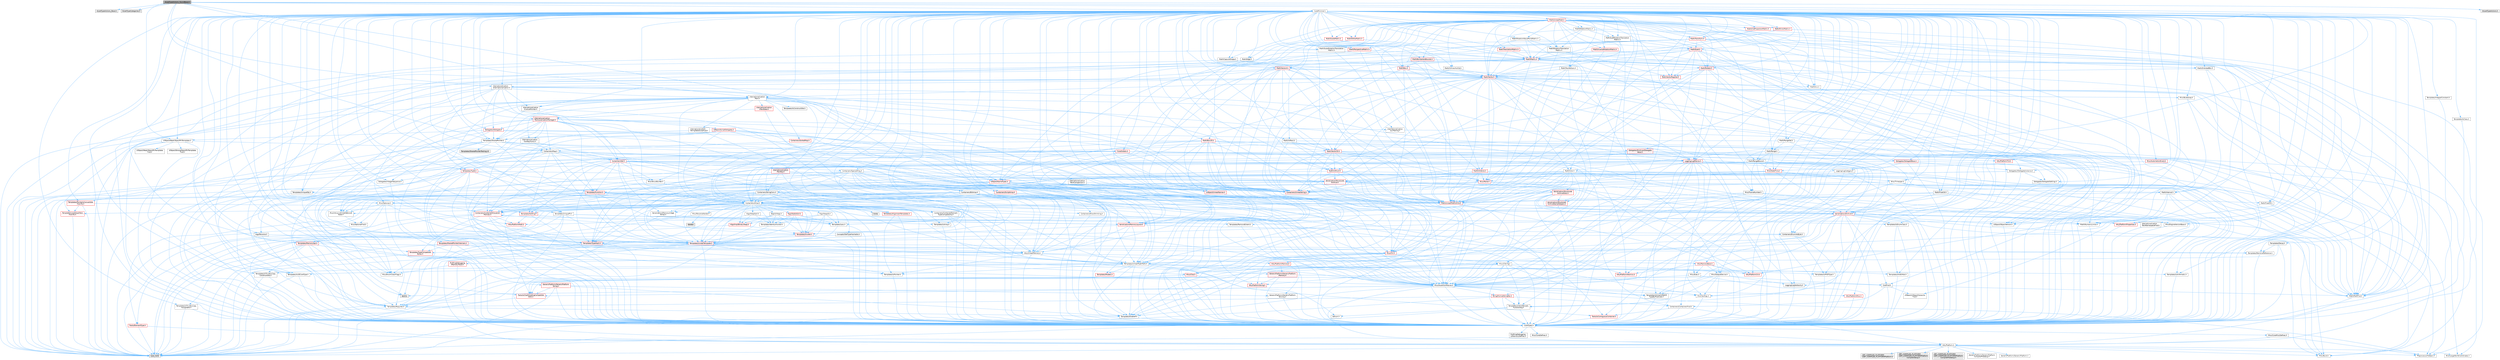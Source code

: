 digraph "AssetTypeActions_SoundBase.h"
{
 // INTERACTIVE_SVG=YES
 // LATEX_PDF_SIZE
  bgcolor="transparent";
  edge [fontname=Helvetica,fontsize=10,labelfontname=Helvetica,labelfontsize=10];
  node [fontname=Helvetica,fontsize=10,shape=box,height=0.2,width=0.4];
  Node1 [id="Node000001",label="AssetTypeActions_SoundBase.h",height=0.2,width=0.4,color="gray40", fillcolor="grey60", style="filled", fontcolor="black",tooltip=" "];
  Node1 -> Node2 [id="edge1_Node000001_Node000002",color="steelblue1",style="solid",tooltip=" "];
  Node2 [id="Node000002",label="AssetTypeActions_Base.h",height=0.2,width=0.4,color="grey60", fillcolor="#E0E0E0", style="filled",tooltip=" "];
  Node1 -> Node3 [id="edge2_Node000001_Node000003",color="steelblue1",style="solid",tooltip=" "];
  Node3 [id="Node000003",label="AssetTypeCategories.h",height=0.2,width=0.4,color="grey60", fillcolor="#E0E0E0", style="filled",tooltip=" "];
  Node1 -> Node4 [id="edge3_Node000001_Node000004",color="steelblue1",style="solid",tooltip=" "];
  Node4 [id="Node000004",label="Containers/Array.h",height=0.2,width=0.4,color="grey40", fillcolor="white", style="filled",URL="$df/dd0/Array_8h.html",tooltip=" "];
  Node4 -> Node5 [id="edge4_Node000004_Node000005",color="steelblue1",style="solid",tooltip=" "];
  Node5 [id="Node000005",label="CoreTypes.h",height=0.2,width=0.4,color="grey40", fillcolor="white", style="filled",URL="$dc/dec/CoreTypes_8h.html",tooltip=" "];
  Node5 -> Node6 [id="edge5_Node000005_Node000006",color="steelblue1",style="solid",tooltip=" "];
  Node6 [id="Node000006",label="HAL/Platform.h",height=0.2,width=0.4,color="grey40", fillcolor="white", style="filled",URL="$d9/dd0/Platform_8h.html",tooltip=" "];
  Node6 -> Node7 [id="edge6_Node000006_Node000007",color="steelblue1",style="solid",tooltip=" "];
  Node7 [id="Node000007",label="Misc/Build.h",height=0.2,width=0.4,color="grey40", fillcolor="white", style="filled",URL="$d3/dbb/Build_8h.html",tooltip=" "];
  Node6 -> Node8 [id="edge7_Node000006_Node000008",color="steelblue1",style="solid",tooltip=" "];
  Node8 [id="Node000008",label="Misc/LargeWorldCoordinates.h",height=0.2,width=0.4,color="grey40", fillcolor="white", style="filled",URL="$d2/dcb/LargeWorldCoordinates_8h.html",tooltip=" "];
  Node6 -> Node9 [id="edge8_Node000006_Node000009",color="steelblue1",style="solid",tooltip=" "];
  Node9 [id="Node000009",label="type_traits",height=0.2,width=0.4,color="grey60", fillcolor="#E0E0E0", style="filled",tooltip=" "];
  Node6 -> Node10 [id="edge9_Node000006_Node000010",color="steelblue1",style="solid",tooltip=" "];
  Node10 [id="Node000010",label="PreprocessorHelpers.h",height=0.2,width=0.4,color="grey40", fillcolor="white", style="filled",URL="$db/ddb/PreprocessorHelpers_8h.html",tooltip=" "];
  Node6 -> Node11 [id="edge10_Node000006_Node000011",color="steelblue1",style="solid",tooltip=" "];
  Node11 [id="Node000011",label="UBT_COMPILED_PLATFORM\l/UBT_COMPILED_PLATFORMPlatform\lCompilerPreSetup.h",height=0.2,width=0.4,color="grey60", fillcolor="#E0E0E0", style="filled",tooltip=" "];
  Node6 -> Node12 [id="edge11_Node000006_Node000012",color="steelblue1",style="solid",tooltip=" "];
  Node12 [id="Node000012",label="GenericPlatform/GenericPlatform\lCompilerPreSetup.h",height=0.2,width=0.4,color="grey40", fillcolor="white", style="filled",URL="$d9/dc8/GenericPlatformCompilerPreSetup_8h.html",tooltip=" "];
  Node6 -> Node13 [id="edge12_Node000006_Node000013",color="steelblue1",style="solid",tooltip=" "];
  Node13 [id="Node000013",label="GenericPlatform/GenericPlatform.h",height=0.2,width=0.4,color="grey40", fillcolor="white", style="filled",URL="$d6/d84/GenericPlatform_8h.html",tooltip=" "];
  Node6 -> Node14 [id="edge13_Node000006_Node000014",color="steelblue1",style="solid",tooltip=" "];
  Node14 [id="Node000014",label="UBT_COMPILED_PLATFORM\l/UBT_COMPILED_PLATFORMPlatform.h",height=0.2,width=0.4,color="grey60", fillcolor="#E0E0E0", style="filled",tooltip=" "];
  Node6 -> Node15 [id="edge14_Node000006_Node000015",color="steelblue1",style="solid",tooltip=" "];
  Node15 [id="Node000015",label="UBT_COMPILED_PLATFORM\l/UBT_COMPILED_PLATFORMPlatform\lCompilerSetup.h",height=0.2,width=0.4,color="grey60", fillcolor="#E0E0E0", style="filled",tooltip=" "];
  Node5 -> Node16 [id="edge15_Node000005_Node000016",color="steelblue1",style="solid",tooltip=" "];
  Node16 [id="Node000016",label="ProfilingDebugging\l/UMemoryDefines.h",height=0.2,width=0.4,color="grey40", fillcolor="white", style="filled",URL="$d2/da2/UMemoryDefines_8h.html",tooltip=" "];
  Node5 -> Node17 [id="edge16_Node000005_Node000017",color="steelblue1",style="solid",tooltip=" "];
  Node17 [id="Node000017",label="Misc/CoreMiscDefines.h",height=0.2,width=0.4,color="grey40", fillcolor="white", style="filled",URL="$da/d38/CoreMiscDefines_8h.html",tooltip=" "];
  Node17 -> Node6 [id="edge17_Node000017_Node000006",color="steelblue1",style="solid",tooltip=" "];
  Node17 -> Node10 [id="edge18_Node000017_Node000010",color="steelblue1",style="solid",tooltip=" "];
  Node5 -> Node18 [id="edge19_Node000005_Node000018",color="steelblue1",style="solid",tooltip=" "];
  Node18 [id="Node000018",label="Misc/CoreDefines.h",height=0.2,width=0.4,color="grey40", fillcolor="white", style="filled",URL="$d3/dd2/CoreDefines_8h.html",tooltip=" "];
  Node4 -> Node19 [id="edge20_Node000004_Node000019",color="steelblue1",style="solid",tooltip=" "];
  Node19 [id="Node000019",label="Misc/AssertionMacros.h",height=0.2,width=0.4,color="grey40", fillcolor="white", style="filled",URL="$d0/dfa/AssertionMacros_8h.html",tooltip=" "];
  Node19 -> Node5 [id="edge21_Node000019_Node000005",color="steelblue1",style="solid",tooltip=" "];
  Node19 -> Node6 [id="edge22_Node000019_Node000006",color="steelblue1",style="solid",tooltip=" "];
  Node19 -> Node20 [id="edge23_Node000019_Node000020",color="steelblue1",style="solid",tooltip=" "];
  Node20 [id="Node000020",label="HAL/PlatformMisc.h",height=0.2,width=0.4,color="red", fillcolor="#FFF0F0", style="filled",URL="$d0/df5/PlatformMisc_8h.html",tooltip=" "];
  Node20 -> Node5 [id="edge24_Node000020_Node000005",color="steelblue1",style="solid",tooltip=" "];
  Node19 -> Node10 [id="edge25_Node000019_Node000010",color="steelblue1",style="solid",tooltip=" "];
  Node19 -> Node56 [id="edge26_Node000019_Node000056",color="steelblue1",style="solid",tooltip=" "];
  Node56 [id="Node000056",label="Templates/EnableIf.h",height=0.2,width=0.4,color="grey40", fillcolor="white", style="filled",URL="$d7/d60/EnableIf_8h.html",tooltip=" "];
  Node56 -> Node5 [id="edge27_Node000056_Node000005",color="steelblue1",style="solid",tooltip=" "];
  Node19 -> Node57 [id="edge28_Node000019_Node000057",color="steelblue1",style="solid",tooltip=" "];
  Node57 [id="Node000057",label="Templates/IsArrayOrRefOf\lTypeByPredicate.h",height=0.2,width=0.4,color="grey40", fillcolor="white", style="filled",URL="$d6/da1/IsArrayOrRefOfTypeByPredicate_8h.html",tooltip=" "];
  Node57 -> Node5 [id="edge29_Node000057_Node000005",color="steelblue1",style="solid",tooltip=" "];
  Node19 -> Node58 [id="edge30_Node000019_Node000058",color="steelblue1",style="solid",tooltip=" "];
  Node58 [id="Node000058",label="Templates/IsValidVariadic\lFunctionArg.h",height=0.2,width=0.4,color="grey40", fillcolor="white", style="filled",URL="$d0/dc8/IsValidVariadicFunctionArg_8h.html",tooltip=" "];
  Node58 -> Node5 [id="edge31_Node000058_Node000005",color="steelblue1",style="solid",tooltip=" "];
  Node58 -> Node59 [id="edge32_Node000058_Node000059",color="steelblue1",style="solid",tooltip=" "];
  Node59 [id="Node000059",label="IsEnum.h",height=0.2,width=0.4,color="grey40", fillcolor="white", style="filled",URL="$d4/de5/IsEnum_8h.html",tooltip=" "];
  Node58 -> Node9 [id="edge33_Node000058_Node000009",color="steelblue1",style="solid",tooltip=" "];
  Node19 -> Node60 [id="edge34_Node000019_Node000060",color="steelblue1",style="solid",tooltip=" "];
  Node60 [id="Node000060",label="Traits/IsCharEncodingCompatible\lWith.h",height=0.2,width=0.4,color="red", fillcolor="#FFF0F0", style="filled",URL="$df/dd1/IsCharEncodingCompatibleWith_8h.html",tooltip=" "];
  Node60 -> Node9 [id="edge35_Node000060_Node000009",color="steelblue1",style="solid",tooltip=" "];
  Node19 -> Node62 [id="edge36_Node000019_Node000062",color="steelblue1",style="solid",tooltip=" "];
  Node62 [id="Node000062",label="Misc/VarArgs.h",height=0.2,width=0.4,color="grey40", fillcolor="white", style="filled",URL="$d5/d6f/VarArgs_8h.html",tooltip=" "];
  Node62 -> Node5 [id="edge37_Node000062_Node000005",color="steelblue1",style="solid",tooltip=" "];
  Node19 -> Node63 [id="edge38_Node000019_Node000063",color="steelblue1",style="solid",tooltip=" "];
  Node63 [id="Node000063",label="String/FormatStringSan.h",height=0.2,width=0.4,color="red", fillcolor="#FFF0F0", style="filled",URL="$d3/d8b/FormatStringSan_8h.html",tooltip=" "];
  Node63 -> Node9 [id="edge39_Node000063_Node000009",color="steelblue1",style="solid",tooltip=" "];
  Node63 -> Node5 [id="edge40_Node000063_Node000005",color="steelblue1",style="solid",tooltip=" "];
  Node63 -> Node64 [id="edge41_Node000063_Node000064",color="steelblue1",style="solid",tooltip=" "];
  Node64 [id="Node000064",label="Templates/Requires.h",height=0.2,width=0.4,color="grey40", fillcolor="white", style="filled",URL="$dc/d96/Requires_8h.html",tooltip=" "];
  Node64 -> Node56 [id="edge42_Node000064_Node000056",color="steelblue1",style="solid",tooltip=" "];
  Node64 -> Node9 [id="edge43_Node000064_Node000009",color="steelblue1",style="solid",tooltip=" "];
  Node63 -> Node58 [id="edge44_Node000063_Node000058",color="steelblue1",style="solid",tooltip=" "];
  Node63 -> Node28 [id="edge45_Node000063_Node000028",color="steelblue1",style="solid",tooltip=" "];
  Node28 [id="Node000028",label="Containers/ContainersFwd.h",height=0.2,width=0.4,color="grey40", fillcolor="white", style="filled",URL="$d4/d0a/ContainersFwd_8h.html",tooltip=" "];
  Node28 -> Node6 [id="edge46_Node000028_Node000006",color="steelblue1",style="solid",tooltip=" "];
  Node28 -> Node5 [id="edge47_Node000028_Node000005",color="steelblue1",style="solid",tooltip=" "];
  Node28 -> Node25 [id="edge48_Node000028_Node000025",color="steelblue1",style="solid",tooltip=" "];
  Node25 [id="Node000025",label="Traits/IsContiguousContainer.h",height=0.2,width=0.4,color="red", fillcolor="#FFF0F0", style="filled",URL="$d5/d3c/IsContiguousContainer_8h.html",tooltip=" "];
  Node25 -> Node5 [id="edge49_Node000025_Node000005",color="steelblue1",style="solid",tooltip=" "];
  Node19 -> Node69 [id="edge50_Node000019_Node000069",color="steelblue1",style="solid",tooltip=" "];
  Node69 [id="Node000069",label="atomic",height=0.2,width=0.4,color="grey60", fillcolor="#E0E0E0", style="filled",tooltip=" "];
  Node4 -> Node70 [id="edge51_Node000004_Node000070",color="steelblue1",style="solid",tooltip=" "];
  Node70 [id="Node000070",label="Misc/IntrusiveUnsetOptional\lState.h",height=0.2,width=0.4,color="grey40", fillcolor="white", style="filled",URL="$d2/d0a/IntrusiveUnsetOptionalState_8h.html",tooltip=" "];
  Node70 -> Node71 [id="edge52_Node000070_Node000071",color="steelblue1",style="solid",tooltip=" "];
  Node71 [id="Node000071",label="Misc/OptionalFwd.h",height=0.2,width=0.4,color="grey40", fillcolor="white", style="filled",URL="$dc/d50/OptionalFwd_8h.html",tooltip=" "];
  Node4 -> Node72 [id="edge53_Node000004_Node000072",color="steelblue1",style="solid",tooltip=" "];
  Node72 [id="Node000072",label="Misc/ReverseIterate.h",height=0.2,width=0.4,color="grey40", fillcolor="white", style="filled",URL="$db/de3/ReverseIterate_8h.html",tooltip=" "];
  Node72 -> Node6 [id="edge54_Node000072_Node000006",color="steelblue1",style="solid",tooltip=" "];
  Node72 -> Node73 [id="edge55_Node000072_Node000073",color="steelblue1",style="solid",tooltip=" "];
  Node73 [id="Node000073",label="iterator",height=0.2,width=0.4,color="grey60", fillcolor="#E0E0E0", style="filled",tooltip=" "];
  Node4 -> Node74 [id="edge56_Node000004_Node000074",color="steelblue1",style="solid",tooltip=" "];
  Node74 [id="Node000074",label="HAL/UnrealMemory.h",height=0.2,width=0.4,color="grey40", fillcolor="white", style="filled",URL="$d9/d96/UnrealMemory_8h.html",tooltip=" "];
  Node74 -> Node5 [id="edge57_Node000074_Node000005",color="steelblue1",style="solid",tooltip=" "];
  Node74 -> Node75 [id="edge58_Node000074_Node000075",color="steelblue1",style="solid",tooltip=" "];
  Node75 [id="Node000075",label="GenericPlatform/GenericPlatform\lMemory.h",height=0.2,width=0.4,color="red", fillcolor="#FFF0F0", style="filled",URL="$dd/d22/GenericPlatformMemory_8h.html",tooltip=" "];
  Node75 -> Node27 [id="edge59_Node000075_Node000027",color="steelblue1",style="solid",tooltip=" "];
  Node27 [id="Node000027",label="CoreFwd.h",height=0.2,width=0.4,color="grey40", fillcolor="white", style="filled",URL="$d1/d1e/CoreFwd_8h.html",tooltip=" "];
  Node27 -> Node5 [id="edge60_Node000027_Node000005",color="steelblue1",style="solid",tooltip=" "];
  Node27 -> Node28 [id="edge61_Node000027_Node000028",color="steelblue1",style="solid",tooltip=" "];
  Node27 -> Node29 [id="edge62_Node000027_Node000029",color="steelblue1",style="solid",tooltip=" "];
  Node29 [id="Node000029",label="Math/MathFwd.h",height=0.2,width=0.4,color="grey40", fillcolor="white", style="filled",URL="$d2/d10/MathFwd_8h.html",tooltip=" "];
  Node29 -> Node6 [id="edge63_Node000029_Node000006",color="steelblue1",style="solid",tooltip=" "];
  Node27 -> Node30 [id="edge64_Node000027_Node000030",color="steelblue1",style="solid",tooltip=" "];
  Node30 [id="Node000030",label="UObject/UObjectHierarchy\lFwd.h",height=0.2,width=0.4,color="grey40", fillcolor="white", style="filled",URL="$d3/d13/UObjectHierarchyFwd_8h.html",tooltip=" "];
  Node75 -> Node5 [id="edge65_Node000075_Node000005",color="steelblue1",style="solid",tooltip=" "];
  Node75 -> Node76 [id="edge66_Node000075_Node000076",color="steelblue1",style="solid",tooltip=" "];
  Node76 [id="Node000076",label="HAL/PlatformString.h",height=0.2,width=0.4,color="red", fillcolor="#FFF0F0", style="filled",URL="$db/db5/PlatformString_8h.html",tooltip=" "];
  Node76 -> Node5 [id="edge67_Node000076_Node000005",color="steelblue1",style="solid",tooltip=" "];
  Node74 -> Node78 [id="edge68_Node000074_Node000078",color="steelblue1",style="solid",tooltip=" "];
  Node78 [id="Node000078",label="HAL/MemoryBase.h",height=0.2,width=0.4,color="red", fillcolor="#FFF0F0", style="filled",URL="$d6/d9f/MemoryBase_8h.html",tooltip=" "];
  Node78 -> Node5 [id="edge69_Node000078_Node000005",color="steelblue1",style="solid",tooltip=" "];
  Node78 -> Node49 [id="edge70_Node000078_Node000049",color="steelblue1",style="solid",tooltip=" "];
  Node49 [id="Node000049",label="HAL/PlatformAtomics.h",height=0.2,width=0.4,color="red", fillcolor="#FFF0F0", style="filled",URL="$d3/d36/PlatformAtomics_8h.html",tooltip=" "];
  Node49 -> Node5 [id="edge71_Node000049_Node000005",color="steelblue1",style="solid",tooltip=" "];
  Node78 -> Node32 [id="edge72_Node000078_Node000032",color="steelblue1",style="solid",tooltip=" "];
  Node32 [id="Node000032",label="HAL/PlatformCrt.h",height=0.2,width=0.4,color="red", fillcolor="#FFF0F0", style="filled",URL="$d8/d75/PlatformCrt_8h.html",tooltip=" "];
  Node78 -> Node79 [id="edge73_Node000078_Node000079",color="steelblue1",style="solid",tooltip=" "];
  Node79 [id="Node000079",label="Misc/Exec.h",height=0.2,width=0.4,color="grey40", fillcolor="white", style="filled",URL="$de/ddb/Exec_8h.html",tooltip=" "];
  Node79 -> Node5 [id="edge74_Node000079_Node000005",color="steelblue1",style="solid",tooltip=" "];
  Node79 -> Node19 [id="edge75_Node000079_Node000019",color="steelblue1",style="solid",tooltip=" "];
  Node78 -> Node80 [id="edge76_Node000078_Node000080",color="steelblue1",style="solid",tooltip=" "];
  Node80 [id="Node000080",label="Misc/OutputDevice.h",height=0.2,width=0.4,color="grey40", fillcolor="white", style="filled",URL="$d7/d32/OutputDevice_8h.html",tooltip=" "];
  Node80 -> Node27 [id="edge77_Node000080_Node000027",color="steelblue1",style="solid",tooltip=" "];
  Node80 -> Node5 [id="edge78_Node000080_Node000005",color="steelblue1",style="solid",tooltip=" "];
  Node80 -> Node81 [id="edge79_Node000080_Node000081",color="steelblue1",style="solid",tooltip=" "];
  Node81 [id="Node000081",label="Logging/LogVerbosity.h",height=0.2,width=0.4,color="grey40", fillcolor="white", style="filled",URL="$d2/d8f/LogVerbosity_8h.html",tooltip=" "];
  Node81 -> Node5 [id="edge80_Node000081_Node000005",color="steelblue1",style="solid",tooltip=" "];
  Node80 -> Node62 [id="edge81_Node000080_Node000062",color="steelblue1",style="solid",tooltip=" "];
  Node80 -> Node57 [id="edge82_Node000080_Node000057",color="steelblue1",style="solid",tooltip=" "];
  Node80 -> Node58 [id="edge83_Node000080_Node000058",color="steelblue1",style="solid",tooltip=" "];
  Node80 -> Node60 [id="edge84_Node000080_Node000060",color="steelblue1",style="solid",tooltip=" "];
  Node74 -> Node91 [id="edge85_Node000074_Node000091",color="steelblue1",style="solid",tooltip=" "];
  Node91 [id="Node000091",label="HAL/PlatformMemory.h",height=0.2,width=0.4,color="red", fillcolor="#FFF0F0", style="filled",URL="$de/d68/PlatformMemory_8h.html",tooltip=" "];
  Node91 -> Node5 [id="edge86_Node000091_Node000005",color="steelblue1",style="solid",tooltip=" "];
  Node91 -> Node75 [id="edge87_Node000091_Node000075",color="steelblue1",style="solid",tooltip=" "];
  Node74 -> Node93 [id="edge88_Node000074_Node000093",color="steelblue1",style="solid",tooltip=" "];
  Node93 [id="Node000093",label="ProfilingDebugging\l/MemoryTrace.h",height=0.2,width=0.4,color="red", fillcolor="#FFF0F0", style="filled",URL="$da/dd7/MemoryTrace_8h.html",tooltip=" "];
  Node93 -> Node6 [id="edge89_Node000093_Node000006",color="steelblue1",style="solid",tooltip=" "];
  Node93 -> Node44 [id="edge90_Node000093_Node000044",color="steelblue1",style="solid",tooltip=" "];
  Node44 [id="Node000044",label="Misc/EnumClassFlags.h",height=0.2,width=0.4,color="grey40", fillcolor="white", style="filled",URL="$d8/de7/EnumClassFlags_8h.html",tooltip=" "];
  Node74 -> Node94 [id="edge91_Node000074_Node000094",color="steelblue1",style="solid",tooltip=" "];
  Node94 [id="Node000094",label="Templates/IsPointer.h",height=0.2,width=0.4,color="grey40", fillcolor="white", style="filled",URL="$d7/d05/IsPointer_8h.html",tooltip=" "];
  Node94 -> Node5 [id="edge92_Node000094_Node000005",color="steelblue1",style="solid",tooltip=" "];
  Node4 -> Node95 [id="edge93_Node000004_Node000095",color="steelblue1",style="solid",tooltip=" "];
  Node95 [id="Node000095",label="Templates/UnrealTypeTraits.h",height=0.2,width=0.4,color="grey40", fillcolor="white", style="filled",URL="$d2/d2d/UnrealTypeTraits_8h.html",tooltip=" "];
  Node95 -> Node5 [id="edge94_Node000095_Node000005",color="steelblue1",style="solid",tooltip=" "];
  Node95 -> Node94 [id="edge95_Node000095_Node000094",color="steelblue1",style="solid",tooltip=" "];
  Node95 -> Node19 [id="edge96_Node000095_Node000019",color="steelblue1",style="solid",tooltip=" "];
  Node95 -> Node87 [id="edge97_Node000095_Node000087",color="steelblue1",style="solid",tooltip=" "];
  Node87 [id="Node000087",label="Templates/AndOrNot.h",height=0.2,width=0.4,color="grey40", fillcolor="white", style="filled",URL="$db/d0a/AndOrNot_8h.html",tooltip=" "];
  Node87 -> Node5 [id="edge98_Node000087_Node000005",color="steelblue1",style="solid",tooltip=" "];
  Node95 -> Node56 [id="edge99_Node000095_Node000056",color="steelblue1",style="solid",tooltip=" "];
  Node95 -> Node96 [id="edge100_Node000095_Node000096",color="steelblue1",style="solid",tooltip=" "];
  Node96 [id="Node000096",label="Templates/IsArithmetic.h",height=0.2,width=0.4,color="grey40", fillcolor="white", style="filled",URL="$d2/d5d/IsArithmetic_8h.html",tooltip=" "];
  Node96 -> Node5 [id="edge101_Node000096_Node000005",color="steelblue1",style="solid",tooltip=" "];
  Node95 -> Node59 [id="edge102_Node000095_Node000059",color="steelblue1",style="solid",tooltip=" "];
  Node95 -> Node97 [id="edge103_Node000095_Node000097",color="steelblue1",style="solid",tooltip=" "];
  Node97 [id="Node000097",label="Templates/Models.h",height=0.2,width=0.4,color="red", fillcolor="#FFF0F0", style="filled",URL="$d3/d0c/Models_8h.html",tooltip=" "];
  Node95 -> Node98 [id="edge104_Node000095_Node000098",color="steelblue1",style="solid",tooltip=" "];
  Node98 [id="Node000098",label="Templates/IsPODType.h",height=0.2,width=0.4,color="grey40", fillcolor="white", style="filled",URL="$d7/db1/IsPODType_8h.html",tooltip=" "];
  Node98 -> Node5 [id="edge105_Node000098_Node000005",color="steelblue1",style="solid",tooltip=" "];
  Node95 -> Node99 [id="edge106_Node000095_Node000099",color="steelblue1",style="solid",tooltip=" "];
  Node99 [id="Node000099",label="Templates/IsUECoreType.h",height=0.2,width=0.4,color="grey40", fillcolor="white", style="filled",URL="$d1/db8/IsUECoreType_8h.html",tooltip=" "];
  Node99 -> Node5 [id="edge107_Node000099_Node000005",color="steelblue1",style="solid",tooltip=" "];
  Node99 -> Node9 [id="edge108_Node000099_Node000009",color="steelblue1",style="solid",tooltip=" "];
  Node95 -> Node88 [id="edge109_Node000095_Node000088",color="steelblue1",style="solid",tooltip=" "];
  Node88 [id="Node000088",label="Templates/IsTriviallyCopy\lConstructible.h",height=0.2,width=0.4,color="grey40", fillcolor="white", style="filled",URL="$d3/d78/IsTriviallyCopyConstructible_8h.html",tooltip=" "];
  Node88 -> Node5 [id="edge110_Node000088_Node000005",color="steelblue1",style="solid",tooltip=" "];
  Node88 -> Node9 [id="edge111_Node000088_Node000009",color="steelblue1",style="solid",tooltip=" "];
  Node4 -> Node100 [id="edge112_Node000004_Node000100",color="steelblue1",style="solid",tooltip=" "];
  Node100 [id="Node000100",label="Templates/UnrealTemplate.h",height=0.2,width=0.4,color="red", fillcolor="#FFF0F0", style="filled",URL="$d4/d24/UnrealTemplate_8h.html",tooltip=" "];
  Node100 -> Node5 [id="edge113_Node000100_Node000005",color="steelblue1",style="solid",tooltip=" "];
  Node100 -> Node94 [id="edge114_Node000100_Node000094",color="steelblue1",style="solid",tooltip=" "];
  Node100 -> Node74 [id="edge115_Node000100_Node000074",color="steelblue1",style="solid",tooltip=" "];
  Node100 -> Node95 [id="edge116_Node000100_Node000095",color="steelblue1",style="solid",tooltip=" "];
  Node100 -> Node103 [id="edge117_Node000100_Node000103",color="steelblue1",style="solid",tooltip=" "];
  Node103 [id="Node000103",label="Templates/RemoveReference.h",height=0.2,width=0.4,color="grey40", fillcolor="white", style="filled",URL="$da/dbe/RemoveReference_8h.html",tooltip=" "];
  Node103 -> Node5 [id="edge118_Node000103_Node000005",color="steelblue1",style="solid",tooltip=" "];
  Node100 -> Node64 [id="edge119_Node000100_Node000064",color="steelblue1",style="solid",tooltip=" "];
  Node100 -> Node104 [id="edge120_Node000100_Node000104",color="steelblue1",style="solid",tooltip=" "];
  Node104 [id="Node000104",label="Templates/TypeCompatible\lBytes.h",height=0.2,width=0.4,color="red", fillcolor="#FFF0F0", style="filled",URL="$df/d0a/TypeCompatibleBytes_8h.html",tooltip=" "];
  Node104 -> Node5 [id="edge121_Node000104_Node000005",color="steelblue1",style="solid",tooltip=" "];
  Node104 -> Node9 [id="edge122_Node000104_Node000009",color="steelblue1",style="solid",tooltip=" "];
  Node100 -> Node25 [id="edge123_Node000100_Node000025",color="steelblue1",style="solid",tooltip=" "];
  Node100 -> Node9 [id="edge124_Node000100_Node000009",color="steelblue1",style="solid",tooltip=" "];
  Node4 -> Node106 [id="edge125_Node000004_Node000106",color="steelblue1",style="solid",tooltip=" "];
  Node106 [id="Node000106",label="Containers/AllowShrinking.h",height=0.2,width=0.4,color="grey40", fillcolor="white", style="filled",URL="$d7/d1a/AllowShrinking_8h.html",tooltip=" "];
  Node106 -> Node5 [id="edge126_Node000106_Node000005",color="steelblue1",style="solid",tooltip=" "];
  Node4 -> Node107 [id="edge127_Node000004_Node000107",color="steelblue1",style="solid",tooltip=" "];
  Node107 [id="Node000107",label="Containers/ContainerAllocation\lPolicies.h",height=0.2,width=0.4,color="red", fillcolor="#FFF0F0", style="filled",URL="$d7/dff/ContainerAllocationPolicies_8h.html",tooltip=" "];
  Node107 -> Node5 [id="edge128_Node000107_Node000005",color="steelblue1",style="solid",tooltip=" "];
  Node107 -> Node107 [id="edge129_Node000107_Node000107",color="steelblue1",style="solid",tooltip=" "];
  Node107 -> Node109 [id="edge130_Node000107_Node000109",color="steelblue1",style="solid",tooltip=" "];
  Node109 [id="Node000109",label="HAL/PlatformMath.h",height=0.2,width=0.4,color="red", fillcolor="#FFF0F0", style="filled",URL="$dc/d53/PlatformMath_8h.html",tooltip=" "];
  Node109 -> Node5 [id="edge131_Node000109_Node000005",color="steelblue1",style="solid",tooltip=" "];
  Node107 -> Node74 [id="edge132_Node000107_Node000074",color="steelblue1",style="solid",tooltip=" "];
  Node107 -> Node42 [id="edge133_Node000107_Node000042",color="steelblue1",style="solid",tooltip=" "];
  Node42 [id="Node000042",label="Math/NumericLimits.h",height=0.2,width=0.4,color="grey40", fillcolor="white", style="filled",URL="$df/d1b/NumericLimits_8h.html",tooltip=" "];
  Node42 -> Node5 [id="edge134_Node000042_Node000005",color="steelblue1",style="solid",tooltip=" "];
  Node107 -> Node19 [id="edge135_Node000107_Node000019",color="steelblue1",style="solid",tooltip=" "];
  Node107 -> Node118 [id="edge136_Node000107_Node000118",color="steelblue1",style="solid",tooltip=" "];
  Node118 [id="Node000118",label="Templates/MemoryOps.h",height=0.2,width=0.4,color="red", fillcolor="#FFF0F0", style="filled",URL="$db/dea/MemoryOps_8h.html",tooltip=" "];
  Node118 -> Node5 [id="edge137_Node000118_Node000005",color="steelblue1",style="solid",tooltip=" "];
  Node118 -> Node74 [id="edge138_Node000118_Node000074",color="steelblue1",style="solid",tooltip=" "];
  Node118 -> Node89 [id="edge139_Node000118_Node000089",color="steelblue1",style="solid",tooltip=" "];
  Node89 [id="Node000089",label="Templates/IsTriviallyCopy\lAssignable.h",height=0.2,width=0.4,color="grey40", fillcolor="white", style="filled",URL="$d2/df2/IsTriviallyCopyAssignable_8h.html",tooltip=" "];
  Node89 -> Node5 [id="edge140_Node000089_Node000005",color="steelblue1",style="solid",tooltip=" "];
  Node89 -> Node9 [id="edge141_Node000089_Node000009",color="steelblue1",style="solid",tooltip=" "];
  Node118 -> Node88 [id="edge142_Node000118_Node000088",color="steelblue1",style="solid",tooltip=" "];
  Node118 -> Node64 [id="edge143_Node000118_Node000064",color="steelblue1",style="solid",tooltip=" "];
  Node118 -> Node95 [id="edge144_Node000118_Node000095",color="steelblue1",style="solid",tooltip=" "];
  Node118 -> Node9 [id="edge145_Node000118_Node000009",color="steelblue1",style="solid",tooltip=" "];
  Node107 -> Node104 [id="edge146_Node000107_Node000104",color="steelblue1",style="solid",tooltip=" "];
  Node107 -> Node9 [id="edge147_Node000107_Node000009",color="steelblue1",style="solid",tooltip=" "];
  Node4 -> Node119 [id="edge148_Node000004_Node000119",color="steelblue1",style="solid",tooltip=" "];
  Node119 [id="Node000119",label="Containers/ContainerElement\lTypeCompatibility.h",height=0.2,width=0.4,color="grey40", fillcolor="white", style="filled",URL="$df/ddf/ContainerElementTypeCompatibility_8h.html",tooltip=" "];
  Node119 -> Node5 [id="edge149_Node000119_Node000005",color="steelblue1",style="solid",tooltip=" "];
  Node119 -> Node95 [id="edge150_Node000119_Node000095",color="steelblue1",style="solid",tooltip=" "];
  Node4 -> Node120 [id="edge151_Node000004_Node000120",color="steelblue1",style="solid",tooltip=" "];
  Node120 [id="Node000120",label="Serialization/Archive.h",height=0.2,width=0.4,color="red", fillcolor="#FFF0F0", style="filled",URL="$d7/d3b/Archive_8h.html",tooltip=" "];
  Node120 -> Node27 [id="edge152_Node000120_Node000027",color="steelblue1",style="solid",tooltip=" "];
  Node120 -> Node5 [id="edge153_Node000120_Node000005",color="steelblue1",style="solid",tooltip=" "];
  Node120 -> Node121 [id="edge154_Node000120_Node000121",color="steelblue1",style="solid",tooltip=" "];
  Node121 [id="Node000121",label="HAL/PlatformProperties.h",height=0.2,width=0.4,color="red", fillcolor="#FFF0F0", style="filled",URL="$d9/db0/PlatformProperties_8h.html",tooltip=" "];
  Node121 -> Node5 [id="edge155_Node000121_Node000005",color="steelblue1",style="solid",tooltip=" "];
  Node120 -> Node124 [id="edge156_Node000120_Node000124",color="steelblue1",style="solid",tooltip=" "];
  Node124 [id="Node000124",label="Internationalization\l/TextNamespaceFwd.h",height=0.2,width=0.4,color="grey40", fillcolor="white", style="filled",URL="$d8/d97/TextNamespaceFwd_8h.html",tooltip=" "];
  Node124 -> Node5 [id="edge157_Node000124_Node000005",color="steelblue1",style="solid",tooltip=" "];
  Node120 -> Node29 [id="edge158_Node000120_Node000029",color="steelblue1",style="solid",tooltip=" "];
  Node120 -> Node19 [id="edge159_Node000120_Node000019",color="steelblue1",style="solid",tooltip=" "];
  Node120 -> Node7 [id="edge160_Node000120_Node000007",color="steelblue1",style="solid",tooltip=" "];
  Node120 -> Node125 [id="edge161_Node000120_Node000125",color="steelblue1",style="solid",tooltip=" "];
  Node125 [id="Node000125",label="Misc/EngineVersionBase.h",height=0.2,width=0.4,color="grey40", fillcolor="white", style="filled",URL="$d5/d2b/EngineVersionBase_8h.html",tooltip=" "];
  Node125 -> Node5 [id="edge162_Node000125_Node000005",color="steelblue1",style="solid",tooltip=" "];
  Node120 -> Node62 [id="edge163_Node000120_Node000062",color="steelblue1",style="solid",tooltip=" "];
  Node120 -> Node56 [id="edge164_Node000120_Node000056",color="steelblue1",style="solid",tooltip=" "];
  Node120 -> Node57 [id="edge165_Node000120_Node000057",color="steelblue1",style="solid",tooltip=" "];
  Node120 -> Node128 [id="edge166_Node000120_Node000128",color="steelblue1",style="solid",tooltip=" "];
  Node128 [id="Node000128",label="Templates/IsEnumClass.h",height=0.2,width=0.4,color="grey40", fillcolor="white", style="filled",URL="$d7/d15/IsEnumClass_8h.html",tooltip=" "];
  Node128 -> Node5 [id="edge167_Node000128_Node000005",color="steelblue1",style="solid",tooltip=" "];
  Node128 -> Node87 [id="edge168_Node000128_Node000087",color="steelblue1",style="solid",tooltip=" "];
  Node120 -> Node58 [id="edge169_Node000120_Node000058",color="steelblue1",style="solid",tooltip=" "];
  Node120 -> Node100 [id="edge170_Node000120_Node000100",color="steelblue1",style="solid",tooltip=" "];
  Node120 -> Node60 [id="edge171_Node000120_Node000060",color="steelblue1",style="solid",tooltip=" "];
  Node120 -> Node129 [id="edge172_Node000120_Node000129",color="steelblue1",style="solid",tooltip=" "];
  Node129 [id="Node000129",label="UObject/ObjectVersion.h",height=0.2,width=0.4,color="grey40", fillcolor="white", style="filled",URL="$da/d63/ObjectVersion_8h.html",tooltip=" "];
  Node129 -> Node5 [id="edge173_Node000129_Node000005",color="steelblue1",style="solid",tooltip=" "];
  Node4 -> Node130 [id="edge174_Node000004_Node000130",color="steelblue1",style="solid",tooltip=" "];
  Node130 [id="Node000130",label="Serialization/MemoryImage\lWriter.h",height=0.2,width=0.4,color="grey40", fillcolor="white", style="filled",URL="$d0/d08/MemoryImageWriter_8h.html",tooltip=" "];
  Node130 -> Node5 [id="edge175_Node000130_Node000005",color="steelblue1",style="solid",tooltip=" "];
  Node130 -> Node131 [id="edge176_Node000130_Node000131",color="steelblue1",style="solid",tooltip=" "];
  Node131 [id="Node000131",label="Serialization/MemoryLayout.h",height=0.2,width=0.4,color="red", fillcolor="#FFF0F0", style="filled",URL="$d7/d66/MemoryLayout_8h.html",tooltip=" "];
  Node131 -> Node134 [id="edge177_Node000131_Node000134",color="steelblue1",style="solid",tooltip=" "];
  Node134 [id="Node000134",label="Containers/EnumAsByte.h",height=0.2,width=0.4,color="grey40", fillcolor="white", style="filled",URL="$d6/d9a/EnumAsByte_8h.html",tooltip=" "];
  Node134 -> Node5 [id="edge178_Node000134_Node000005",color="steelblue1",style="solid",tooltip=" "];
  Node134 -> Node98 [id="edge179_Node000134_Node000098",color="steelblue1",style="solid",tooltip=" "];
  Node134 -> Node135 [id="edge180_Node000134_Node000135",color="steelblue1",style="solid",tooltip=" "];
  Node135 [id="Node000135",label="Templates/TypeHash.h",height=0.2,width=0.4,color="red", fillcolor="#FFF0F0", style="filled",URL="$d1/d62/TypeHash_8h.html",tooltip=" "];
  Node135 -> Node5 [id="edge181_Node000135_Node000005",color="steelblue1",style="solid",tooltip=" "];
  Node135 -> Node64 [id="edge182_Node000135_Node000064",color="steelblue1",style="solid",tooltip=" "];
  Node135 -> Node136 [id="edge183_Node000135_Node000136",color="steelblue1",style="solid",tooltip=" "];
  Node136 [id="Node000136",label="Misc/Crc.h",height=0.2,width=0.4,color="red", fillcolor="#FFF0F0", style="filled",URL="$d4/dd2/Crc_8h.html",tooltip=" "];
  Node136 -> Node5 [id="edge184_Node000136_Node000005",color="steelblue1",style="solid",tooltip=" "];
  Node136 -> Node76 [id="edge185_Node000136_Node000076",color="steelblue1",style="solid",tooltip=" "];
  Node136 -> Node19 [id="edge186_Node000136_Node000019",color="steelblue1",style="solid",tooltip=" "];
  Node136 -> Node137 [id="edge187_Node000136_Node000137",color="steelblue1",style="solid",tooltip=" "];
  Node137 [id="Node000137",label="Misc/CString.h",height=0.2,width=0.4,color="grey40", fillcolor="white", style="filled",URL="$d2/d49/CString_8h.html",tooltip=" "];
  Node137 -> Node5 [id="edge188_Node000137_Node000005",color="steelblue1",style="solid",tooltip=" "];
  Node137 -> Node32 [id="edge189_Node000137_Node000032",color="steelblue1",style="solid",tooltip=" "];
  Node137 -> Node76 [id="edge190_Node000137_Node000076",color="steelblue1",style="solid",tooltip=" "];
  Node137 -> Node19 [id="edge191_Node000137_Node000019",color="steelblue1",style="solid",tooltip=" "];
  Node137 -> Node138 [id="edge192_Node000137_Node000138",color="steelblue1",style="solid",tooltip=" "];
  Node138 [id="Node000138",label="Misc/Char.h",height=0.2,width=0.4,color="red", fillcolor="#FFF0F0", style="filled",URL="$d0/d58/Char_8h.html",tooltip=" "];
  Node138 -> Node5 [id="edge193_Node000138_Node000005",color="steelblue1",style="solid",tooltip=" "];
  Node138 -> Node9 [id="edge194_Node000138_Node000009",color="steelblue1",style="solid",tooltip=" "];
  Node137 -> Node62 [id="edge195_Node000137_Node000062",color="steelblue1",style="solid",tooltip=" "];
  Node137 -> Node57 [id="edge196_Node000137_Node000057",color="steelblue1",style="solid",tooltip=" "];
  Node137 -> Node58 [id="edge197_Node000137_Node000058",color="steelblue1",style="solid",tooltip=" "];
  Node137 -> Node60 [id="edge198_Node000137_Node000060",color="steelblue1",style="solid",tooltip=" "];
  Node136 -> Node138 [id="edge199_Node000136_Node000138",color="steelblue1",style="solid",tooltip=" "];
  Node136 -> Node95 [id="edge200_Node000136_Node000095",color="steelblue1",style="solid",tooltip=" "];
  Node135 -> Node9 [id="edge201_Node000135_Node000009",color="steelblue1",style="solid",tooltip=" "];
  Node131 -> Node74 [id="edge202_Node000131_Node000074",color="steelblue1",style="solid",tooltip=" "];
  Node131 -> Node56 [id="edge203_Node000131_Node000056",color="steelblue1",style="solid",tooltip=" "];
  Node131 -> Node97 [id="edge204_Node000131_Node000097",color="steelblue1",style="solid",tooltip=" "];
  Node131 -> Node100 [id="edge205_Node000131_Node000100",color="steelblue1",style="solid",tooltip=" "];
  Node4 -> Node144 [id="edge206_Node000004_Node000144",color="steelblue1",style="solid",tooltip=" "];
  Node144 [id="Node000144",label="Algo/Heapify.h",height=0.2,width=0.4,color="grey40", fillcolor="white", style="filled",URL="$d0/d2a/Heapify_8h.html",tooltip=" "];
  Node144 -> Node145 [id="edge207_Node000144_Node000145",color="steelblue1",style="solid",tooltip=" "];
  Node145 [id="Node000145",label="Algo/Impl/BinaryHeap.h",height=0.2,width=0.4,color="red", fillcolor="#FFF0F0", style="filled",URL="$d7/da3/Algo_2Impl_2BinaryHeap_8h.html",tooltip=" "];
  Node145 -> Node146 [id="edge208_Node000145_Node000146",color="steelblue1",style="solid",tooltip=" "];
  Node146 [id="Node000146",label="Templates/Invoke.h",height=0.2,width=0.4,color="red", fillcolor="#FFF0F0", style="filled",URL="$d7/deb/Invoke_8h.html",tooltip=" "];
  Node146 -> Node5 [id="edge209_Node000146_Node000005",color="steelblue1",style="solid",tooltip=" "];
  Node146 -> Node100 [id="edge210_Node000146_Node000100",color="steelblue1",style="solid",tooltip=" "];
  Node146 -> Node9 [id="edge211_Node000146_Node000009",color="steelblue1",style="solid",tooltip=" "];
  Node145 -> Node9 [id="edge212_Node000145_Node000009",color="steelblue1",style="solid",tooltip=" "];
  Node144 -> Node150 [id="edge213_Node000144_Node000150",color="steelblue1",style="solid",tooltip=" "];
  Node150 [id="Node000150",label="Templates/IdentityFunctor.h",height=0.2,width=0.4,color="grey40", fillcolor="white", style="filled",URL="$d7/d2e/IdentityFunctor_8h.html",tooltip=" "];
  Node150 -> Node6 [id="edge214_Node000150_Node000006",color="steelblue1",style="solid",tooltip=" "];
  Node144 -> Node146 [id="edge215_Node000144_Node000146",color="steelblue1",style="solid",tooltip=" "];
  Node144 -> Node151 [id="edge216_Node000144_Node000151",color="steelblue1",style="solid",tooltip=" "];
  Node151 [id="Node000151",label="Templates/Less.h",height=0.2,width=0.4,color="grey40", fillcolor="white", style="filled",URL="$de/dc8/Less_8h.html",tooltip=" "];
  Node151 -> Node5 [id="edge217_Node000151_Node000005",color="steelblue1",style="solid",tooltip=" "];
  Node151 -> Node100 [id="edge218_Node000151_Node000100",color="steelblue1",style="solid",tooltip=" "];
  Node144 -> Node100 [id="edge219_Node000144_Node000100",color="steelblue1",style="solid",tooltip=" "];
  Node4 -> Node152 [id="edge220_Node000004_Node000152",color="steelblue1",style="solid",tooltip=" "];
  Node152 [id="Node000152",label="Algo/HeapSort.h",height=0.2,width=0.4,color="grey40", fillcolor="white", style="filled",URL="$d3/d92/HeapSort_8h.html",tooltip=" "];
  Node152 -> Node145 [id="edge221_Node000152_Node000145",color="steelblue1",style="solid",tooltip=" "];
  Node152 -> Node150 [id="edge222_Node000152_Node000150",color="steelblue1",style="solid",tooltip=" "];
  Node152 -> Node151 [id="edge223_Node000152_Node000151",color="steelblue1",style="solid",tooltip=" "];
  Node152 -> Node100 [id="edge224_Node000152_Node000100",color="steelblue1",style="solid",tooltip=" "];
  Node4 -> Node153 [id="edge225_Node000004_Node000153",color="steelblue1",style="solid",tooltip=" "];
  Node153 [id="Node000153",label="Algo/IsHeap.h",height=0.2,width=0.4,color="grey40", fillcolor="white", style="filled",URL="$de/d32/IsHeap_8h.html",tooltip=" "];
  Node153 -> Node145 [id="edge226_Node000153_Node000145",color="steelblue1",style="solid",tooltip=" "];
  Node153 -> Node150 [id="edge227_Node000153_Node000150",color="steelblue1",style="solid",tooltip=" "];
  Node153 -> Node146 [id="edge228_Node000153_Node000146",color="steelblue1",style="solid",tooltip=" "];
  Node153 -> Node151 [id="edge229_Node000153_Node000151",color="steelblue1",style="solid",tooltip=" "];
  Node153 -> Node100 [id="edge230_Node000153_Node000100",color="steelblue1",style="solid",tooltip=" "];
  Node4 -> Node145 [id="edge231_Node000004_Node000145",color="steelblue1",style="solid",tooltip=" "];
  Node4 -> Node154 [id="edge232_Node000004_Node000154",color="steelblue1",style="solid",tooltip=" "];
  Node154 [id="Node000154",label="Algo/StableSort.h",height=0.2,width=0.4,color="red", fillcolor="#FFF0F0", style="filled",URL="$d7/d3c/StableSort_8h.html",tooltip=" "];
  Node154 -> Node150 [id="edge233_Node000154_Node000150",color="steelblue1",style="solid",tooltip=" "];
  Node154 -> Node146 [id="edge234_Node000154_Node000146",color="steelblue1",style="solid",tooltip=" "];
  Node154 -> Node151 [id="edge235_Node000154_Node000151",color="steelblue1",style="solid",tooltip=" "];
  Node154 -> Node100 [id="edge236_Node000154_Node000100",color="steelblue1",style="solid",tooltip=" "];
  Node4 -> Node157 [id="edge237_Node000004_Node000157",color="steelblue1",style="solid",tooltip=" "];
  Node157 [id="Node000157",label="Concepts/GetTypeHashable.h",height=0.2,width=0.4,color="grey40", fillcolor="white", style="filled",URL="$d3/da2/GetTypeHashable_8h.html",tooltip=" "];
  Node157 -> Node5 [id="edge238_Node000157_Node000005",color="steelblue1",style="solid",tooltip=" "];
  Node157 -> Node135 [id="edge239_Node000157_Node000135",color="steelblue1",style="solid",tooltip=" "];
  Node4 -> Node150 [id="edge240_Node000004_Node000150",color="steelblue1",style="solid",tooltip=" "];
  Node4 -> Node146 [id="edge241_Node000004_Node000146",color="steelblue1",style="solid",tooltip=" "];
  Node4 -> Node151 [id="edge242_Node000004_Node000151",color="steelblue1",style="solid",tooltip=" "];
  Node4 -> Node158 [id="edge243_Node000004_Node000158",color="steelblue1",style="solid",tooltip=" "];
  Node158 [id="Node000158",label="Templates/LosesQualifiers\lFromTo.h",height=0.2,width=0.4,color="red", fillcolor="#FFF0F0", style="filled",URL="$d2/db3/LosesQualifiersFromTo_8h.html",tooltip=" "];
  Node158 -> Node9 [id="edge244_Node000158_Node000009",color="steelblue1",style="solid",tooltip=" "];
  Node4 -> Node64 [id="edge245_Node000004_Node000064",color="steelblue1",style="solid",tooltip=" "];
  Node4 -> Node159 [id="edge246_Node000004_Node000159",color="steelblue1",style="solid",tooltip=" "];
  Node159 [id="Node000159",label="Templates/Sorting.h",height=0.2,width=0.4,color="red", fillcolor="#FFF0F0", style="filled",URL="$d3/d9e/Sorting_8h.html",tooltip=" "];
  Node159 -> Node5 [id="edge247_Node000159_Node000005",color="steelblue1",style="solid",tooltip=" "];
  Node159 -> Node109 [id="edge248_Node000159_Node000109",color="steelblue1",style="solid",tooltip=" "];
  Node159 -> Node151 [id="edge249_Node000159_Node000151",color="steelblue1",style="solid",tooltip=" "];
  Node4 -> Node163 [id="edge250_Node000004_Node000163",color="steelblue1",style="solid",tooltip=" "];
  Node163 [id="Node000163",label="Templates/AlignmentTemplates.h",height=0.2,width=0.4,color="red", fillcolor="#FFF0F0", style="filled",URL="$dd/d32/AlignmentTemplates_8h.html",tooltip=" "];
  Node163 -> Node5 [id="edge251_Node000163_Node000005",color="steelblue1",style="solid",tooltip=" "];
  Node163 -> Node94 [id="edge252_Node000163_Node000094",color="steelblue1",style="solid",tooltip=" "];
  Node4 -> Node23 [id="edge253_Node000004_Node000023",color="steelblue1",style="solid",tooltip=" "];
  Node23 [id="Node000023",label="Traits/ElementType.h",height=0.2,width=0.4,color="red", fillcolor="#FFF0F0", style="filled",URL="$d5/d4f/ElementType_8h.html",tooltip=" "];
  Node23 -> Node6 [id="edge254_Node000023_Node000006",color="steelblue1",style="solid",tooltip=" "];
  Node23 -> Node9 [id="edge255_Node000023_Node000009",color="steelblue1",style="solid",tooltip=" "];
  Node4 -> Node115 [id="edge256_Node000004_Node000115",color="steelblue1",style="solid",tooltip=" "];
  Node115 [id="Node000115",label="limits",height=0.2,width=0.4,color="grey60", fillcolor="#E0E0E0", style="filled",tooltip=" "];
  Node4 -> Node9 [id="edge257_Node000004_Node000009",color="steelblue1",style="solid",tooltip=" "];
  Node1 -> Node164 [id="edge258_Node000001_Node000164",color="steelblue1",style="solid",tooltip=" "];
  Node164 [id="Node000164",label="CoreMinimal.h",height=0.2,width=0.4,color="grey40", fillcolor="white", style="filled",URL="$d7/d67/CoreMinimal_8h.html",tooltip=" "];
  Node164 -> Node5 [id="edge259_Node000164_Node000005",color="steelblue1",style="solid",tooltip=" "];
  Node164 -> Node27 [id="edge260_Node000164_Node000027",color="steelblue1",style="solid",tooltip=" "];
  Node164 -> Node30 [id="edge261_Node000164_Node000030",color="steelblue1",style="solid",tooltip=" "];
  Node164 -> Node28 [id="edge262_Node000164_Node000028",color="steelblue1",style="solid",tooltip=" "];
  Node164 -> Node62 [id="edge263_Node000164_Node000062",color="steelblue1",style="solid",tooltip=" "];
  Node164 -> Node81 [id="edge264_Node000164_Node000081",color="steelblue1",style="solid",tooltip=" "];
  Node164 -> Node80 [id="edge265_Node000164_Node000080",color="steelblue1",style="solid",tooltip=" "];
  Node164 -> Node32 [id="edge266_Node000164_Node000032",color="steelblue1",style="solid",tooltip=" "];
  Node164 -> Node20 [id="edge267_Node000164_Node000020",color="steelblue1",style="solid",tooltip=" "];
  Node164 -> Node19 [id="edge268_Node000164_Node000019",color="steelblue1",style="solid",tooltip=" "];
  Node164 -> Node94 [id="edge269_Node000164_Node000094",color="steelblue1",style="solid",tooltip=" "];
  Node164 -> Node91 [id="edge270_Node000164_Node000091",color="steelblue1",style="solid",tooltip=" "];
  Node164 -> Node49 [id="edge271_Node000164_Node000049",color="steelblue1",style="solid",tooltip=" "];
  Node164 -> Node79 [id="edge272_Node000164_Node000079",color="steelblue1",style="solid",tooltip=" "];
  Node164 -> Node78 [id="edge273_Node000164_Node000078",color="steelblue1",style="solid",tooltip=" "];
  Node164 -> Node74 [id="edge274_Node000164_Node000074",color="steelblue1",style="solid",tooltip=" "];
  Node164 -> Node96 [id="edge275_Node000164_Node000096",color="steelblue1",style="solid",tooltip=" "];
  Node164 -> Node87 [id="edge276_Node000164_Node000087",color="steelblue1",style="solid",tooltip=" "];
  Node164 -> Node98 [id="edge277_Node000164_Node000098",color="steelblue1",style="solid",tooltip=" "];
  Node164 -> Node99 [id="edge278_Node000164_Node000099",color="steelblue1",style="solid",tooltip=" "];
  Node164 -> Node88 [id="edge279_Node000164_Node000088",color="steelblue1",style="solid",tooltip=" "];
  Node164 -> Node95 [id="edge280_Node000164_Node000095",color="steelblue1",style="solid",tooltip=" "];
  Node164 -> Node56 [id="edge281_Node000164_Node000056",color="steelblue1",style="solid",tooltip=" "];
  Node164 -> Node103 [id="edge282_Node000164_Node000103",color="steelblue1",style="solid",tooltip=" "];
  Node164 -> Node165 [id="edge283_Node000164_Node000165",color="steelblue1",style="solid",tooltip=" "];
  Node165 [id="Node000165",label="Templates/IntegralConstant.h",height=0.2,width=0.4,color="grey40", fillcolor="white", style="filled",URL="$db/d1b/IntegralConstant_8h.html",tooltip=" "];
  Node165 -> Node5 [id="edge284_Node000165_Node000005",color="steelblue1",style="solid",tooltip=" "];
  Node164 -> Node166 [id="edge285_Node000164_Node000166",color="steelblue1",style="solid",tooltip=" "];
  Node166 [id="Node000166",label="Templates/IsClass.h",height=0.2,width=0.4,color="grey40", fillcolor="white", style="filled",URL="$db/dcb/IsClass_8h.html",tooltip=" "];
  Node166 -> Node5 [id="edge286_Node000166_Node000005",color="steelblue1",style="solid",tooltip=" "];
  Node164 -> Node104 [id="edge287_Node000164_Node000104",color="steelblue1",style="solid",tooltip=" "];
  Node164 -> Node25 [id="edge288_Node000164_Node000025",color="steelblue1",style="solid",tooltip=" "];
  Node164 -> Node100 [id="edge289_Node000164_Node000100",color="steelblue1",style="solid",tooltip=" "];
  Node164 -> Node42 [id="edge290_Node000164_Node000042",color="steelblue1",style="solid",tooltip=" "];
  Node164 -> Node109 [id="edge291_Node000164_Node000109",color="steelblue1",style="solid",tooltip=" "];
  Node164 -> Node89 [id="edge292_Node000164_Node000089",color="steelblue1",style="solid",tooltip=" "];
  Node164 -> Node118 [id="edge293_Node000164_Node000118",color="steelblue1",style="solid",tooltip=" "];
  Node164 -> Node107 [id="edge294_Node000164_Node000107",color="steelblue1",style="solid",tooltip=" "];
  Node164 -> Node128 [id="edge295_Node000164_Node000128",color="steelblue1",style="solid",tooltip=" "];
  Node164 -> Node121 [id="edge296_Node000164_Node000121",color="steelblue1",style="solid",tooltip=" "];
  Node164 -> Node125 [id="edge297_Node000164_Node000125",color="steelblue1",style="solid",tooltip=" "];
  Node164 -> Node124 [id="edge298_Node000164_Node000124",color="steelblue1",style="solid",tooltip=" "];
  Node164 -> Node120 [id="edge299_Node000164_Node000120",color="steelblue1",style="solid",tooltip=" "];
  Node164 -> Node151 [id="edge300_Node000164_Node000151",color="steelblue1",style="solid",tooltip=" "];
  Node164 -> Node159 [id="edge301_Node000164_Node000159",color="steelblue1",style="solid",tooltip=" "];
  Node164 -> Node138 [id="edge302_Node000164_Node000138",color="steelblue1",style="solid",tooltip=" "];
  Node164 -> Node167 [id="edge303_Node000164_Node000167",color="steelblue1",style="solid",tooltip=" "];
  Node167 [id="Node000167",label="GenericPlatform/GenericPlatform\lStricmp.h",height=0.2,width=0.4,color="grey40", fillcolor="white", style="filled",URL="$d2/d86/GenericPlatformStricmp_8h.html",tooltip=" "];
  Node167 -> Node5 [id="edge304_Node000167_Node000005",color="steelblue1",style="solid",tooltip=" "];
  Node164 -> Node168 [id="edge305_Node000164_Node000168",color="steelblue1",style="solid",tooltip=" "];
  Node168 [id="Node000168",label="GenericPlatform/GenericPlatform\lString.h",height=0.2,width=0.4,color="red", fillcolor="#FFF0F0", style="filled",URL="$dd/d20/GenericPlatformString_8h.html",tooltip=" "];
  Node168 -> Node5 [id="edge306_Node000168_Node000005",color="steelblue1",style="solid",tooltip=" "];
  Node168 -> Node167 [id="edge307_Node000168_Node000167",color="steelblue1",style="solid",tooltip=" "];
  Node168 -> Node56 [id="edge308_Node000168_Node000056",color="steelblue1",style="solid",tooltip=" "];
  Node168 -> Node60 [id="edge309_Node000168_Node000060",color="steelblue1",style="solid",tooltip=" "];
  Node168 -> Node9 [id="edge310_Node000168_Node000009",color="steelblue1",style="solid",tooltip=" "];
  Node164 -> Node76 [id="edge311_Node000164_Node000076",color="steelblue1",style="solid",tooltip=" "];
  Node164 -> Node137 [id="edge312_Node000164_Node000137",color="steelblue1",style="solid",tooltip=" "];
  Node164 -> Node136 [id="edge313_Node000164_Node000136",color="steelblue1",style="solid",tooltip=" "];
  Node164 -> Node162 [id="edge314_Node000164_Node000162",color="steelblue1",style="solid",tooltip=" "];
  Node162 [id="Node000162",label="Math/UnrealMathUtility.h",height=0.2,width=0.4,color="red", fillcolor="#FFF0F0", style="filled",URL="$db/db8/UnrealMathUtility_8h.html",tooltip=" "];
  Node162 -> Node5 [id="edge315_Node000162_Node000005",color="steelblue1",style="solid",tooltip=" "];
  Node162 -> Node19 [id="edge316_Node000162_Node000019",color="steelblue1",style="solid",tooltip=" "];
  Node162 -> Node109 [id="edge317_Node000162_Node000109",color="steelblue1",style="solid",tooltip=" "];
  Node162 -> Node29 [id="edge318_Node000162_Node000029",color="steelblue1",style="solid",tooltip=" "];
  Node162 -> Node64 [id="edge319_Node000162_Node000064",color="steelblue1",style="solid",tooltip=" "];
  Node164 -> Node171 [id="edge320_Node000164_Node000171",color="steelblue1",style="solid",tooltip=" "];
  Node171 [id="Node000171",label="Containers/UnrealString.h",height=0.2,width=0.4,color="red", fillcolor="#FFF0F0", style="filled",URL="$d5/dba/UnrealString_8h.html",tooltip=" "];
  Node164 -> Node4 [id="edge321_Node000164_Node000004",color="steelblue1",style="solid",tooltip=" "];
  Node164 -> Node175 [id="edge322_Node000164_Node000175",color="steelblue1",style="solid",tooltip=" "];
  Node175 [id="Node000175",label="Misc/FrameNumber.h",height=0.2,width=0.4,color="grey40", fillcolor="white", style="filled",URL="$dd/dbd/FrameNumber_8h.html",tooltip=" "];
  Node175 -> Node5 [id="edge323_Node000175_Node000005",color="steelblue1",style="solid",tooltip=" "];
  Node175 -> Node42 [id="edge324_Node000175_Node000042",color="steelblue1",style="solid",tooltip=" "];
  Node175 -> Node162 [id="edge325_Node000175_Node000162",color="steelblue1",style="solid",tooltip=" "];
  Node175 -> Node56 [id="edge326_Node000175_Node000056",color="steelblue1",style="solid",tooltip=" "];
  Node175 -> Node95 [id="edge327_Node000175_Node000095",color="steelblue1",style="solid",tooltip=" "];
  Node164 -> Node176 [id="edge328_Node000164_Node000176",color="steelblue1",style="solid",tooltip=" "];
  Node176 [id="Node000176",label="Misc/Timespan.h",height=0.2,width=0.4,color="grey40", fillcolor="white", style="filled",URL="$da/dd9/Timespan_8h.html",tooltip=" "];
  Node176 -> Node5 [id="edge329_Node000176_Node000005",color="steelblue1",style="solid",tooltip=" "];
  Node176 -> Node177 [id="edge330_Node000176_Node000177",color="steelblue1",style="solid",tooltip=" "];
  Node177 [id="Node000177",label="Math/Interval.h",height=0.2,width=0.4,color="grey40", fillcolor="white", style="filled",URL="$d1/d55/Interval_8h.html",tooltip=" "];
  Node177 -> Node5 [id="edge331_Node000177_Node000005",color="steelblue1",style="solid",tooltip=" "];
  Node177 -> Node96 [id="edge332_Node000177_Node000096",color="steelblue1",style="solid",tooltip=" "];
  Node177 -> Node95 [id="edge333_Node000177_Node000095",color="steelblue1",style="solid",tooltip=" "];
  Node177 -> Node42 [id="edge334_Node000177_Node000042",color="steelblue1",style="solid",tooltip=" "];
  Node177 -> Node162 [id="edge335_Node000177_Node000162",color="steelblue1",style="solid",tooltip=" "];
  Node176 -> Node162 [id="edge336_Node000176_Node000162",color="steelblue1",style="solid",tooltip=" "];
  Node176 -> Node19 [id="edge337_Node000176_Node000019",color="steelblue1",style="solid",tooltip=" "];
  Node164 -> Node178 [id="edge338_Node000164_Node000178",color="steelblue1",style="solid",tooltip=" "];
  Node178 [id="Node000178",label="Containers/StringConv.h",height=0.2,width=0.4,color="grey40", fillcolor="white", style="filled",URL="$d3/ddf/StringConv_8h.html",tooltip=" "];
  Node178 -> Node5 [id="edge339_Node000178_Node000005",color="steelblue1",style="solid",tooltip=" "];
  Node178 -> Node19 [id="edge340_Node000178_Node000019",color="steelblue1",style="solid",tooltip=" "];
  Node178 -> Node107 [id="edge341_Node000178_Node000107",color="steelblue1",style="solid",tooltip=" "];
  Node178 -> Node4 [id="edge342_Node000178_Node000004",color="steelblue1",style="solid",tooltip=" "];
  Node178 -> Node137 [id="edge343_Node000178_Node000137",color="steelblue1",style="solid",tooltip=" "];
  Node178 -> Node179 [id="edge344_Node000178_Node000179",color="steelblue1",style="solid",tooltip=" "];
  Node179 [id="Node000179",label="Templates/IsArray.h",height=0.2,width=0.4,color="grey40", fillcolor="white", style="filled",URL="$d8/d8d/IsArray_8h.html",tooltip=" "];
  Node179 -> Node5 [id="edge345_Node000179_Node000005",color="steelblue1",style="solid",tooltip=" "];
  Node178 -> Node100 [id="edge346_Node000178_Node000100",color="steelblue1",style="solid",tooltip=" "];
  Node178 -> Node95 [id="edge347_Node000178_Node000095",color="steelblue1",style="solid",tooltip=" "];
  Node178 -> Node23 [id="edge348_Node000178_Node000023",color="steelblue1",style="solid",tooltip=" "];
  Node178 -> Node60 [id="edge349_Node000178_Node000060",color="steelblue1",style="solid",tooltip=" "];
  Node178 -> Node25 [id="edge350_Node000178_Node000025",color="steelblue1",style="solid",tooltip=" "];
  Node178 -> Node9 [id="edge351_Node000178_Node000009",color="steelblue1",style="solid",tooltip=" "];
  Node164 -> Node180 [id="edge352_Node000164_Node000180",color="steelblue1",style="solid",tooltip=" "];
  Node180 [id="Node000180",label="UObject/UnrealNames.h",height=0.2,width=0.4,color="red", fillcolor="#FFF0F0", style="filled",URL="$d8/db1/UnrealNames_8h.html",tooltip=" "];
  Node180 -> Node5 [id="edge353_Node000180_Node000005",color="steelblue1",style="solid",tooltip=" "];
  Node164 -> Node182 [id="edge354_Node000164_Node000182",color="steelblue1",style="solid",tooltip=" "];
  Node182 [id="Node000182",label="UObject/NameTypes.h",height=0.2,width=0.4,color="red", fillcolor="#FFF0F0", style="filled",URL="$d6/d35/NameTypes_8h.html",tooltip=" "];
  Node182 -> Node5 [id="edge355_Node000182_Node000005",color="steelblue1",style="solid",tooltip=" "];
  Node182 -> Node19 [id="edge356_Node000182_Node000019",color="steelblue1",style="solid",tooltip=" "];
  Node182 -> Node74 [id="edge357_Node000182_Node000074",color="steelblue1",style="solid",tooltip=" "];
  Node182 -> Node95 [id="edge358_Node000182_Node000095",color="steelblue1",style="solid",tooltip=" "];
  Node182 -> Node100 [id="edge359_Node000182_Node000100",color="steelblue1",style="solid",tooltip=" "];
  Node182 -> Node171 [id="edge360_Node000182_Node000171",color="steelblue1",style="solid",tooltip=" "];
  Node182 -> Node178 [id="edge361_Node000182_Node000178",color="steelblue1",style="solid",tooltip=" "];
  Node182 -> Node180 [id="edge362_Node000182_Node000180",color="steelblue1",style="solid",tooltip=" "];
  Node182 -> Node131 [id="edge363_Node000182_Node000131",color="steelblue1",style="solid",tooltip=" "];
  Node182 -> Node70 [id="edge364_Node000182_Node000070",color="steelblue1",style="solid",tooltip=" "];
  Node164 -> Node190 [id="edge365_Node000164_Node000190",color="steelblue1",style="solid",tooltip=" "];
  Node190 [id="Node000190",label="Misc/Parse.h",height=0.2,width=0.4,color="red", fillcolor="#FFF0F0", style="filled",URL="$dc/d71/Parse_8h.html",tooltip=" "];
  Node190 -> Node171 [id="edge366_Node000190_Node000171",color="steelblue1",style="solid",tooltip=" "];
  Node190 -> Node5 [id="edge367_Node000190_Node000005",color="steelblue1",style="solid",tooltip=" "];
  Node190 -> Node32 [id="edge368_Node000190_Node000032",color="steelblue1",style="solid",tooltip=" "];
  Node190 -> Node7 [id="edge369_Node000190_Node000007",color="steelblue1",style="solid",tooltip=" "];
  Node190 -> Node44 [id="edge370_Node000190_Node000044",color="steelblue1",style="solid",tooltip=" "];
  Node190 -> Node191 [id="edge371_Node000190_Node000191",color="steelblue1",style="solid",tooltip=" "];
  Node191 [id="Node000191",label="Templates/Function.h",height=0.2,width=0.4,color="red", fillcolor="#FFF0F0", style="filled",URL="$df/df5/Function_8h.html",tooltip=" "];
  Node191 -> Node5 [id="edge372_Node000191_Node000005",color="steelblue1",style="solid",tooltip=" "];
  Node191 -> Node19 [id="edge373_Node000191_Node000019",color="steelblue1",style="solid",tooltip=" "];
  Node191 -> Node70 [id="edge374_Node000191_Node000070",color="steelblue1",style="solid",tooltip=" "];
  Node191 -> Node74 [id="edge375_Node000191_Node000074",color="steelblue1",style="solid",tooltip=" "];
  Node191 -> Node95 [id="edge376_Node000191_Node000095",color="steelblue1",style="solid",tooltip=" "];
  Node191 -> Node146 [id="edge377_Node000191_Node000146",color="steelblue1",style="solid",tooltip=" "];
  Node191 -> Node100 [id="edge378_Node000191_Node000100",color="steelblue1",style="solid",tooltip=" "];
  Node191 -> Node64 [id="edge379_Node000191_Node000064",color="steelblue1",style="solid",tooltip=" "];
  Node191 -> Node162 [id="edge380_Node000191_Node000162",color="steelblue1",style="solid",tooltip=" "];
  Node191 -> Node9 [id="edge381_Node000191_Node000009",color="steelblue1",style="solid",tooltip=" "];
  Node164 -> Node163 [id="edge382_Node000164_Node000163",color="steelblue1",style="solid",tooltip=" "];
  Node164 -> Node193 [id="edge383_Node000164_Node000193",color="steelblue1",style="solid",tooltip=" "];
  Node193 [id="Node000193",label="Misc/StructBuilder.h",height=0.2,width=0.4,color="grey40", fillcolor="white", style="filled",URL="$d9/db3/StructBuilder_8h.html",tooltip=" "];
  Node193 -> Node5 [id="edge384_Node000193_Node000005",color="steelblue1",style="solid",tooltip=" "];
  Node193 -> Node162 [id="edge385_Node000193_Node000162",color="steelblue1",style="solid",tooltip=" "];
  Node193 -> Node163 [id="edge386_Node000193_Node000163",color="steelblue1",style="solid",tooltip=" "];
  Node164 -> Node111 [id="edge387_Node000164_Node000111",color="steelblue1",style="solid",tooltip=" "];
  Node111 [id="Node000111",label="Templates/Decay.h",height=0.2,width=0.4,color="grey40", fillcolor="white", style="filled",URL="$dd/d0f/Decay_8h.html",tooltip=" "];
  Node111 -> Node5 [id="edge388_Node000111_Node000005",color="steelblue1",style="solid",tooltip=" "];
  Node111 -> Node103 [id="edge389_Node000111_Node000103",color="steelblue1",style="solid",tooltip=" "];
  Node111 -> Node9 [id="edge390_Node000111_Node000009",color="steelblue1",style="solid",tooltip=" "];
  Node164 -> Node194 [id="edge391_Node000164_Node000194",color="steelblue1",style="solid",tooltip=" "];
  Node194 [id="Node000194",label="Templates/PointerIsConvertible\lFromTo.h",height=0.2,width=0.4,color="red", fillcolor="#FFF0F0", style="filled",URL="$d6/d65/PointerIsConvertibleFromTo_8h.html",tooltip=" "];
  Node194 -> Node5 [id="edge392_Node000194_Node000005",color="steelblue1",style="solid",tooltip=" "];
  Node194 -> Node158 [id="edge393_Node000194_Node000158",color="steelblue1",style="solid",tooltip=" "];
  Node194 -> Node9 [id="edge394_Node000194_Node000009",color="steelblue1",style="solid",tooltip=" "];
  Node164 -> Node146 [id="edge395_Node000164_Node000146",color="steelblue1",style="solid",tooltip=" "];
  Node164 -> Node191 [id="edge396_Node000164_Node000191",color="steelblue1",style="solid",tooltip=" "];
  Node164 -> Node135 [id="edge397_Node000164_Node000135",color="steelblue1",style="solid",tooltip=" "];
  Node164 -> Node195 [id="edge398_Node000164_Node000195",color="steelblue1",style="solid",tooltip=" "];
  Node195 [id="Node000195",label="Containers/ScriptArray.h",height=0.2,width=0.4,color="red", fillcolor="#FFF0F0", style="filled",URL="$dc/daf/ScriptArray_8h.html",tooltip=" "];
  Node195 -> Node5 [id="edge399_Node000195_Node000005",color="steelblue1",style="solid",tooltip=" "];
  Node195 -> Node19 [id="edge400_Node000195_Node000019",color="steelblue1",style="solid",tooltip=" "];
  Node195 -> Node74 [id="edge401_Node000195_Node000074",color="steelblue1",style="solid",tooltip=" "];
  Node195 -> Node106 [id="edge402_Node000195_Node000106",color="steelblue1",style="solid",tooltip=" "];
  Node195 -> Node107 [id="edge403_Node000195_Node000107",color="steelblue1",style="solid",tooltip=" "];
  Node195 -> Node4 [id="edge404_Node000195_Node000004",color="steelblue1",style="solid",tooltip=" "];
  Node164 -> Node196 [id="edge405_Node000164_Node000196",color="steelblue1",style="solid",tooltip=" "];
  Node196 [id="Node000196",label="Containers/BitArray.h",height=0.2,width=0.4,color="grey40", fillcolor="white", style="filled",URL="$d1/de4/BitArray_8h.html",tooltip=" "];
  Node196 -> Node107 [id="edge406_Node000196_Node000107",color="steelblue1",style="solid",tooltip=" "];
  Node196 -> Node5 [id="edge407_Node000196_Node000005",color="steelblue1",style="solid",tooltip=" "];
  Node196 -> Node49 [id="edge408_Node000196_Node000049",color="steelblue1",style="solid",tooltip=" "];
  Node196 -> Node74 [id="edge409_Node000196_Node000074",color="steelblue1",style="solid",tooltip=" "];
  Node196 -> Node162 [id="edge410_Node000196_Node000162",color="steelblue1",style="solid",tooltip=" "];
  Node196 -> Node19 [id="edge411_Node000196_Node000019",color="steelblue1",style="solid",tooltip=" "];
  Node196 -> Node44 [id="edge412_Node000196_Node000044",color="steelblue1",style="solid",tooltip=" "];
  Node196 -> Node120 [id="edge413_Node000196_Node000120",color="steelblue1",style="solid",tooltip=" "];
  Node196 -> Node130 [id="edge414_Node000196_Node000130",color="steelblue1",style="solid",tooltip=" "];
  Node196 -> Node131 [id="edge415_Node000196_Node000131",color="steelblue1",style="solid",tooltip=" "];
  Node196 -> Node56 [id="edge416_Node000196_Node000056",color="steelblue1",style="solid",tooltip=" "];
  Node196 -> Node146 [id="edge417_Node000196_Node000146",color="steelblue1",style="solid",tooltip=" "];
  Node196 -> Node100 [id="edge418_Node000196_Node000100",color="steelblue1",style="solid",tooltip=" "];
  Node196 -> Node95 [id="edge419_Node000196_Node000095",color="steelblue1",style="solid",tooltip=" "];
  Node164 -> Node197 [id="edge420_Node000164_Node000197",color="steelblue1",style="solid",tooltip=" "];
  Node197 [id="Node000197",label="Containers/SparseArray.h",height=0.2,width=0.4,color="grey40", fillcolor="white", style="filled",URL="$d5/dbf/SparseArray_8h.html",tooltip=" "];
  Node197 -> Node5 [id="edge421_Node000197_Node000005",color="steelblue1",style="solid",tooltip=" "];
  Node197 -> Node19 [id="edge422_Node000197_Node000019",color="steelblue1",style="solid",tooltip=" "];
  Node197 -> Node74 [id="edge423_Node000197_Node000074",color="steelblue1",style="solid",tooltip=" "];
  Node197 -> Node95 [id="edge424_Node000197_Node000095",color="steelblue1",style="solid",tooltip=" "];
  Node197 -> Node100 [id="edge425_Node000197_Node000100",color="steelblue1",style="solid",tooltip=" "];
  Node197 -> Node107 [id="edge426_Node000197_Node000107",color="steelblue1",style="solid",tooltip=" "];
  Node197 -> Node151 [id="edge427_Node000197_Node000151",color="steelblue1",style="solid",tooltip=" "];
  Node197 -> Node4 [id="edge428_Node000197_Node000004",color="steelblue1",style="solid",tooltip=" "];
  Node197 -> Node162 [id="edge429_Node000197_Node000162",color="steelblue1",style="solid",tooltip=" "];
  Node197 -> Node195 [id="edge430_Node000197_Node000195",color="steelblue1",style="solid",tooltip=" "];
  Node197 -> Node196 [id="edge431_Node000197_Node000196",color="steelblue1",style="solid",tooltip=" "];
  Node197 -> Node198 [id="edge432_Node000197_Node000198",color="steelblue1",style="solid",tooltip=" "];
  Node198 [id="Node000198",label="Serialization/Structured\lArchive.h",height=0.2,width=0.4,color="red", fillcolor="#FFF0F0", style="filled",URL="$d9/d1e/StructuredArchive_8h.html",tooltip=" "];
  Node198 -> Node4 [id="edge433_Node000198_Node000004",color="steelblue1",style="solid",tooltip=" "];
  Node198 -> Node107 [id="edge434_Node000198_Node000107",color="steelblue1",style="solid",tooltip=" "];
  Node198 -> Node5 [id="edge435_Node000198_Node000005",color="steelblue1",style="solid",tooltip=" "];
  Node198 -> Node7 [id="edge436_Node000198_Node000007",color="steelblue1",style="solid",tooltip=" "];
  Node198 -> Node120 [id="edge437_Node000198_Node000120",color="steelblue1",style="solid",tooltip=" "];
  Node198 -> Node201 [id="edge438_Node000198_Node000201",color="steelblue1",style="solid",tooltip=" "];
  Node201 [id="Node000201",label="Serialization/Structured\lArchiveNameHelpers.h",height=0.2,width=0.4,color="red", fillcolor="#FFF0F0", style="filled",URL="$d0/d7b/StructuredArchiveNameHelpers_8h.html",tooltip=" "];
  Node201 -> Node5 [id="edge439_Node000201_Node000005",color="steelblue1",style="solid",tooltip=" "];
  Node198 -> Node205 [id="edge440_Node000198_Node000205",color="steelblue1",style="solid",tooltip=" "];
  Node205 [id="Node000205",label="Serialization/Structured\lArchiveSlots.h",height=0.2,width=0.4,color="red", fillcolor="#FFF0F0", style="filled",URL="$d2/d87/StructuredArchiveSlots_8h.html",tooltip=" "];
  Node205 -> Node4 [id="edge441_Node000205_Node000004",color="steelblue1",style="solid",tooltip=" "];
  Node205 -> Node5 [id="edge442_Node000205_Node000005",color="steelblue1",style="solid",tooltip=" "];
  Node205 -> Node7 [id="edge443_Node000205_Node000007",color="steelblue1",style="solid",tooltip=" "];
  Node205 -> Node206 [id="edge444_Node000205_Node000206",color="steelblue1",style="solid",tooltip=" "];
  Node206 [id="Node000206",label="Misc/Optional.h",height=0.2,width=0.4,color="grey40", fillcolor="white", style="filled",URL="$d2/dae/Optional_8h.html",tooltip=" "];
  Node206 -> Node5 [id="edge445_Node000206_Node000005",color="steelblue1",style="solid",tooltip=" "];
  Node206 -> Node19 [id="edge446_Node000206_Node000019",color="steelblue1",style="solid",tooltip=" "];
  Node206 -> Node70 [id="edge447_Node000206_Node000070",color="steelblue1",style="solid",tooltip=" "];
  Node206 -> Node71 [id="edge448_Node000206_Node000071",color="steelblue1",style="solid",tooltip=" "];
  Node206 -> Node118 [id="edge449_Node000206_Node000118",color="steelblue1",style="solid",tooltip=" "];
  Node206 -> Node100 [id="edge450_Node000206_Node000100",color="steelblue1",style="solid",tooltip=" "];
  Node206 -> Node120 [id="edge451_Node000206_Node000120",color="steelblue1",style="solid",tooltip=" "];
  Node205 -> Node120 [id="edge452_Node000205_Node000120",color="steelblue1",style="solid",tooltip=" "];
  Node205 -> Node201 [id="edge453_Node000205_Node000201",color="steelblue1",style="solid",tooltip=" "];
  Node205 -> Node56 [id="edge454_Node000205_Node000056",color="steelblue1",style="solid",tooltip=" "];
  Node205 -> Node128 [id="edge455_Node000205_Node000128",color="steelblue1",style="solid",tooltip=" "];
  Node198 -> Node209 [id="edge456_Node000198_Node000209",color="steelblue1",style="solid",tooltip=" "];
  Node209 [id="Node000209",label="Templates/UniqueObj.h",height=0.2,width=0.4,color="grey40", fillcolor="white", style="filled",URL="$da/d95/UniqueObj_8h.html",tooltip=" "];
  Node209 -> Node5 [id="edge457_Node000209_Node000005",color="steelblue1",style="solid",tooltip=" "];
  Node209 -> Node210 [id="edge458_Node000209_Node000210",color="steelblue1",style="solid",tooltip=" "];
  Node210 [id="Node000210",label="Templates/UniquePtr.h",height=0.2,width=0.4,color="grey40", fillcolor="white", style="filled",URL="$de/d1a/UniquePtr_8h.html",tooltip=" "];
  Node210 -> Node5 [id="edge459_Node000210_Node000005",color="steelblue1",style="solid",tooltip=" "];
  Node210 -> Node100 [id="edge460_Node000210_Node000100",color="steelblue1",style="solid",tooltip=" "];
  Node210 -> Node179 [id="edge461_Node000210_Node000179",color="steelblue1",style="solid",tooltip=" "];
  Node210 -> Node211 [id="edge462_Node000210_Node000211",color="steelblue1",style="solid",tooltip=" "];
  Node211 [id="Node000211",label="Templates/RemoveExtent.h",height=0.2,width=0.4,color="grey40", fillcolor="white", style="filled",URL="$dc/de9/RemoveExtent_8h.html",tooltip=" "];
  Node211 -> Node5 [id="edge463_Node000211_Node000005",color="steelblue1",style="solid",tooltip=" "];
  Node210 -> Node64 [id="edge464_Node000210_Node000064",color="steelblue1",style="solid",tooltip=" "];
  Node210 -> Node131 [id="edge465_Node000210_Node000131",color="steelblue1",style="solid",tooltip=" "];
  Node210 -> Node9 [id="edge466_Node000210_Node000009",color="steelblue1",style="solid",tooltip=" "];
  Node197 -> Node130 [id="edge467_Node000197_Node000130",color="steelblue1",style="solid",tooltip=" "];
  Node197 -> Node171 [id="edge468_Node000197_Node000171",color="steelblue1",style="solid",tooltip=" "];
  Node197 -> Node70 [id="edge469_Node000197_Node000070",color="steelblue1",style="solid",tooltip=" "];
  Node164 -> Node213 [id="edge470_Node000164_Node000213",color="steelblue1",style="solid",tooltip=" "];
  Node213 [id="Node000213",label="Containers/Set.h",height=0.2,width=0.4,color="red", fillcolor="#FFF0F0", style="filled",URL="$d4/d45/Set_8h.html",tooltip=" "];
  Node213 -> Node107 [id="edge471_Node000213_Node000107",color="steelblue1",style="solid",tooltip=" "];
  Node213 -> Node119 [id="edge472_Node000213_Node000119",color="steelblue1",style="solid",tooltip=" "];
  Node213 -> Node197 [id="edge473_Node000213_Node000197",color="steelblue1",style="solid",tooltip=" "];
  Node213 -> Node28 [id="edge474_Node000213_Node000028",color="steelblue1",style="solid",tooltip=" "];
  Node213 -> Node162 [id="edge475_Node000213_Node000162",color="steelblue1",style="solid",tooltip=" "];
  Node213 -> Node19 [id="edge476_Node000213_Node000019",color="steelblue1",style="solid",tooltip=" "];
  Node213 -> Node193 [id="edge477_Node000213_Node000193",color="steelblue1",style="solid",tooltip=" "];
  Node213 -> Node130 [id="edge478_Node000213_Node000130",color="steelblue1",style="solid",tooltip=" "];
  Node213 -> Node198 [id="edge479_Node000213_Node000198",color="steelblue1",style="solid",tooltip=" "];
  Node213 -> Node191 [id="edge480_Node000213_Node000191",color="steelblue1",style="solid",tooltip=" "];
  Node213 -> Node159 [id="edge481_Node000213_Node000159",color="steelblue1",style="solid",tooltip=" "];
  Node213 -> Node135 [id="edge482_Node000213_Node000135",color="steelblue1",style="solid",tooltip=" "];
  Node213 -> Node100 [id="edge483_Node000213_Node000100",color="steelblue1",style="solid",tooltip=" "];
  Node213 -> Node9 [id="edge484_Node000213_Node000009",color="steelblue1",style="solid",tooltip=" "];
  Node164 -> Node216 [id="edge485_Node000164_Node000216",color="steelblue1",style="solid",tooltip=" "];
  Node216 [id="Node000216",label="Algo/Reverse.h",height=0.2,width=0.4,color="grey40", fillcolor="white", style="filled",URL="$d5/d93/Reverse_8h.html",tooltip=" "];
  Node216 -> Node5 [id="edge486_Node000216_Node000005",color="steelblue1",style="solid",tooltip=" "];
  Node216 -> Node100 [id="edge487_Node000216_Node000100",color="steelblue1",style="solid",tooltip=" "];
  Node164 -> Node217 [id="edge488_Node000164_Node000217",color="steelblue1",style="solid",tooltip=" "];
  Node217 [id="Node000217",label="Containers/Map.h",height=0.2,width=0.4,color="grey40", fillcolor="white", style="filled",URL="$df/d79/Map_8h.html",tooltip=" "];
  Node217 -> Node5 [id="edge489_Node000217_Node000005",color="steelblue1",style="solid",tooltip=" "];
  Node217 -> Node216 [id="edge490_Node000217_Node000216",color="steelblue1",style="solid",tooltip=" "];
  Node217 -> Node119 [id="edge491_Node000217_Node000119",color="steelblue1",style="solid",tooltip=" "];
  Node217 -> Node213 [id="edge492_Node000217_Node000213",color="steelblue1",style="solid",tooltip=" "];
  Node217 -> Node171 [id="edge493_Node000217_Node000171",color="steelblue1",style="solid",tooltip=" "];
  Node217 -> Node19 [id="edge494_Node000217_Node000019",color="steelblue1",style="solid",tooltip=" "];
  Node217 -> Node193 [id="edge495_Node000217_Node000193",color="steelblue1",style="solid",tooltip=" "];
  Node217 -> Node191 [id="edge496_Node000217_Node000191",color="steelblue1",style="solid",tooltip=" "];
  Node217 -> Node159 [id="edge497_Node000217_Node000159",color="steelblue1",style="solid",tooltip=" "];
  Node217 -> Node218 [id="edge498_Node000217_Node000218",color="steelblue1",style="solid",tooltip=" "];
  Node218 [id="Node000218",label="Templates/Tuple.h",height=0.2,width=0.4,color="red", fillcolor="#FFF0F0", style="filled",URL="$d2/d4f/Tuple_8h.html",tooltip=" "];
  Node218 -> Node5 [id="edge499_Node000218_Node000005",color="steelblue1",style="solid",tooltip=" "];
  Node218 -> Node100 [id="edge500_Node000218_Node000100",color="steelblue1",style="solid",tooltip=" "];
  Node218 -> Node219 [id="edge501_Node000218_Node000219",color="steelblue1",style="solid",tooltip=" "];
  Node219 [id="Node000219",label="Delegates/IntegerSequence.h",height=0.2,width=0.4,color="grey40", fillcolor="white", style="filled",URL="$d2/dcc/IntegerSequence_8h.html",tooltip=" "];
  Node219 -> Node5 [id="edge502_Node000219_Node000005",color="steelblue1",style="solid",tooltip=" "];
  Node218 -> Node146 [id="edge503_Node000218_Node000146",color="steelblue1",style="solid",tooltip=" "];
  Node218 -> Node198 [id="edge504_Node000218_Node000198",color="steelblue1",style="solid",tooltip=" "];
  Node218 -> Node131 [id="edge505_Node000218_Node000131",color="steelblue1",style="solid",tooltip=" "];
  Node218 -> Node64 [id="edge506_Node000218_Node000064",color="steelblue1",style="solid",tooltip=" "];
  Node218 -> Node135 [id="edge507_Node000218_Node000135",color="steelblue1",style="solid",tooltip=" "];
  Node218 -> Node9 [id="edge508_Node000218_Node000009",color="steelblue1",style="solid",tooltip=" "];
  Node217 -> Node100 [id="edge509_Node000217_Node000100",color="steelblue1",style="solid",tooltip=" "];
  Node217 -> Node95 [id="edge510_Node000217_Node000095",color="steelblue1",style="solid",tooltip=" "];
  Node217 -> Node9 [id="edge511_Node000217_Node000009",color="steelblue1",style="solid",tooltip=" "];
  Node164 -> Node221 [id="edge512_Node000164_Node000221",color="steelblue1",style="solid",tooltip=" "];
  Node221 [id="Node000221",label="Math/IntPoint.h",height=0.2,width=0.4,color="red", fillcolor="#FFF0F0", style="filled",URL="$d3/df7/IntPoint_8h.html",tooltip=" "];
  Node221 -> Node5 [id="edge513_Node000221_Node000005",color="steelblue1",style="solid",tooltip=" "];
  Node221 -> Node19 [id="edge514_Node000221_Node000019",color="steelblue1",style="solid",tooltip=" "];
  Node221 -> Node190 [id="edge515_Node000221_Node000190",color="steelblue1",style="solid",tooltip=" "];
  Node221 -> Node29 [id="edge516_Node000221_Node000029",color="steelblue1",style="solid",tooltip=" "];
  Node221 -> Node162 [id="edge517_Node000221_Node000162",color="steelblue1",style="solid",tooltip=" "];
  Node221 -> Node171 [id="edge518_Node000221_Node000171",color="steelblue1",style="solid",tooltip=" "];
  Node221 -> Node198 [id="edge519_Node000221_Node000198",color="steelblue1",style="solid",tooltip=" "];
  Node221 -> Node135 [id="edge520_Node000221_Node000135",color="steelblue1",style="solid",tooltip=" "];
  Node164 -> Node223 [id="edge521_Node000164_Node000223",color="steelblue1",style="solid",tooltip=" "];
  Node223 [id="Node000223",label="Math/IntVector.h",height=0.2,width=0.4,color="red", fillcolor="#FFF0F0", style="filled",URL="$d7/d44/IntVector_8h.html",tooltip=" "];
  Node223 -> Node5 [id="edge522_Node000223_Node000005",color="steelblue1",style="solid",tooltip=" "];
  Node223 -> Node136 [id="edge523_Node000223_Node000136",color="steelblue1",style="solid",tooltip=" "];
  Node223 -> Node190 [id="edge524_Node000223_Node000190",color="steelblue1",style="solid",tooltip=" "];
  Node223 -> Node29 [id="edge525_Node000223_Node000029",color="steelblue1",style="solid",tooltip=" "];
  Node223 -> Node162 [id="edge526_Node000223_Node000162",color="steelblue1",style="solid",tooltip=" "];
  Node223 -> Node171 [id="edge527_Node000223_Node000171",color="steelblue1",style="solid",tooltip=" "];
  Node223 -> Node198 [id="edge528_Node000223_Node000198",color="steelblue1",style="solid",tooltip=" "];
  Node164 -> Node224 [id="edge529_Node000164_Node000224",color="steelblue1",style="solid",tooltip=" "];
  Node224 [id="Node000224",label="Logging/LogCategory.h",height=0.2,width=0.4,color="grey40", fillcolor="white", style="filled",URL="$d9/d36/LogCategory_8h.html",tooltip=" "];
  Node224 -> Node5 [id="edge530_Node000224_Node000005",color="steelblue1",style="solid",tooltip=" "];
  Node224 -> Node81 [id="edge531_Node000224_Node000081",color="steelblue1",style="solid",tooltip=" "];
  Node224 -> Node182 [id="edge532_Node000224_Node000182",color="steelblue1",style="solid",tooltip=" "];
  Node164 -> Node225 [id="edge533_Node000164_Node000225",color="steelblue1",style="solid",tooltip=" "];
  Node225 [id="Node000225",label="Logging/LogMacros.h",height=0.2,width=0.4,color="red", fillcolor="#FFF0F0", style="filled",URL="$d0/d16/LogMacros_8h.html",tooltip=" "];
  Node225 -> Node171 [id="edge534_Node000225_Node000171",color="steelblue1",style="solid",tooltip=" "];
  Node225 -> Node5 [id="edge535_Node000225_Node000005",color="steelblue1",style="solid",tooltip=" "];
  Node225 -> Node10 [id="edge536_Node000225_Node000010",color="steelblue1",style="solid",tooltip=" "];
  Node225 -> Node224 [id="edge537_Node000225_Node000224",color="steelblue1",style="solid",tooltip=" "];
  Node225 -> Node81 [id="edge538_Node000225_Node000081",color="steelblue1",style="solid",tooltip=" "];
  Node225 -> Node19 [id="edge539_Node000225_Node000019",color="steelblue1",style="solid",tooltip=" "];
  Node225 -> Node7 [id="edge540_Node000225_Node000007",color="steelblue1",style="solid",tooltip=" "];
  Node225 -> Node62 [id="edge541_Node000225_Node000062",color="steelblue1",style="solid",tooltip=" "];
  Node225 -> Node63 [id="edge542_Node000225_Node000063",color="steelblue1",style="solid",tooltip=" "];
  Node225 -> Node56 [id="edge543_Node000225_Node000056",color="steelblue1",style="solid",tooltip=" "];
  Node225 -> Node57 [id="edge544_Node000225_Node000057",color="steelblue1",style="solid",tooltip=" "];
  Node225 -> Node58 [id="edge545_Node000225_Node000058",color="steelblue1",style="solid",tooltip=" "];
  Node225 -> Node60 [id="edge546_Node000225_Node000060",color="steelblue1",style="solid",tooltip=" "];
  Node225 -> Node9 [id="edge547_Node000225_Node000009",color="steelblue1",style="solid",tooltip=" "];
  Node164 -> Node228 [id="edge548_Node000164_Node000228",color="steelblue1",style="solid",tooltip=" "];
  Node228 [id="Node000228",label="Math/Vector2D.h",height=0.2,width=0.4,color="red", fillcolor="#FFF0F0", style="filled",URL="$d3/db0/Vector2D_8h.html",tooltip=" "];
  Node228 -> Node5 [id="edge549_Node000228_Node000005",color="steelblue1",style="solid",tooltip=" "];
  Node228 -> Node29 [id="edge550_Node000228_Node000029",color="steelblue1",style="solid",tooltip=" "];
  Node228 -> Node19 [id="edge551_Node000228_Node000019",color="steelblue1",style="solid",tooltip=" "];
  Node228 -> Node136 [id="edge552_Node000228_Node000136",color="steelblue1",style="solid",tooltip=" "];
  Node228 -> Node162 [id="edge553_Node000228_Node000162",color="steelblue1",style="solid",tooltip=" "];
  Node228 -> Node171 [id="edge554_Node000228_Node000171",color="steelblue1",style="solid",tooltip=" "];
  Node228 -> Node190 [id="edge555_Node000228_Node000190",color="steelblue1",style="solid",tooltip=" "];
  Node228 -> Node221 [id="edge556_Node000228_Node000221",color="steelblue1",style="solid",tooltip=" "];
  Node228 -> Node225 [id="edge557_Node000228_Node000225",color="steelblue1",style="solid",tooltip=" "];
  Node228 -> Node9 [id="edge558_Node000228_Node000009",color="steelblue1",style="solid",tooltip=" "];
  Node164 -> Node232 [id="edge559_Node000164_Node000232",color="steelblue1",style="solid",tooltip=" "];
  Node232 [id="Node000232",label="Math/IntRect.h",height=0.2,width=0.4,color="grey40", fillcolor="white", style="filled",URL="$d7/d53/IntRect_8h.html",tooltip=" "];
  Node232 -> Node5 [id="edge560_Node000232_Node000005",color="steelblue1",style="solid",tooltip=" "];
  Node232 -> Node29 [id="edge561_Node000232_Node000029",color="steelblue1",style="solid",tooltip=" "];
  Node232 -> Node162 [id="edge562_Node000232_Node000162",color="steelblue1",style="solid",tooltip=" "];
  Node232 -> Node171 [id="edge563_Node000232_Node000171",color="steelblue1",style="solid",tooltip=" "];
  Node232 -> Node221 [id="edge564_Node000232_Node000221",color="steelblue1",style="solid",tooltip=" "];
  Node232 -> Node228 [id="edge565_Node000232_Node000228",color="steelblue1",style="solid",tooltip=" "];
  Node164 -> Node233 [id="edge566_Node000164_Node000233",color="steelblue1",style="solid",tooltip=" "];
  Node233 [id="Node000233",label="Misc/ByteSwap.h",height=0.2,width=0.4,color="grey40", fillcolor="white", style="filled",URL="$dc/dd7/ByteSwap_8h.html",tooltip=" "];
  Node233 -> Node5 [id="edge567_Node000233_Node000005",color="steelblue1",style="solid",tooltip=" "];
  Node233 -> Node32 [id="edge568_Node000233_Node000032",color="steelblue1",style="solid",tooltip=" "];
  Node164 -> Node134 [id="edge569_Node000164_Node000134",color="steelblue1",style="solid",tooltip=" "];
  Node164 -> Node234 [id="edge570_Node000164_Node000234",color="steelblue1",style="solid",tooltip=" "];
  Node234 [id="Node000234",label="HAL/PlatformTLS.h",height=0.2,width=0.4,color="red", fillcolor="#FFF0F0", style="filled",URL="$d0/def/PlatformTLS_8h.html",tooltip=" "];
  Node234 -> Node5 [id="edge571_Node000234_Node000005",color="steelblue1",style="solid",tooltip=" "];
  Node164 -> Node237 [id="edge572_Node000164_Node000237",color="steelblue1",style="solid",tooltip=" "];
  Node237 [id="Node000237",label="CoreGlobals.h",height=0.2,width=0.4,color="red", fillcolor="#FFF0F0", style="filled",URL="$d5/d8c/CoreGlobals_8h.html",tooltip=" "];
  Node237 -> Node171 [id="edge573_Node000237_Node000171",color="steelblue1",style="solid",tooltip=" "];
  Node237 -> Node5 [id="edge574_Node000237_Node000005",color="steelblue1",style="solid",tooltip=" "];
  Node237 -> Node234 [id="edge575_Node000237_Node000234",color="steelblue1",style="solid",tooltip=" "];
  Node237 -> Node225 [id="edge576_Node000237_Node000225",color="steelblue1",style="solid",tooltip=" "];
  Node237 -> Node7 [id="edge577_Node000237_Node000007",color="steelblue1",style="solid",tooltip=" "];
  Node237 -> Node44 [id="edge578_Node000237_Node000044",color="steelblue1",style="solid",tooltip=" "];
  Node237 -> Node80 [id="edge579_Node000237_Node000080",color="steelblue1",style="solid",tooltip=" "];
  Node237 -> Node182 [id="edge580_Node000237_Node000182",color="steelblue1",style="solid",tooltip=" "];
  Node237 -> Node69 [id="edge581_Node000237_Node000069",color="steelblue1",style="solid",tooltip=" "];
  Node164 -> Node238 [id="edge582_Node000164_Node000238",color="steelblue1",style="solid",tooltip=" "];
  Node238 [id="Node000238",label="Templates/SharedPointer.h",height=0.2,width=0.4,color="grey40", fillcolor="white", style="filled",URL="$d2/d17/SharedPointer_8h.html",tooltip=" "];
  Node238 -> Node5 [id="edge583_Node000238_Node000005",color="steelblue1",style="solid",tooltip=" "];
  Node238 -> Node70 [id="edge584_Node000238_Node000070",color="steelblue1",style="solid",tooltip=" "];
  Node238 -> Node194 [id="edge585_Node000238_Node000194",color="steelblue1",style="solid",tooltip=" "];
  Node238 -> Node19 [id="edge586_Node000238_Node000019",color="steelblue1",style="solid",tooltip=" "];
  Node238 -> Node74 [id="edge587_Node000238_Node000074",color="steelblue1",style="solid",tooltip=" "];
  Node238 -> Node4 [id="edge588_Node000238_Node000004",color="steelblue1",style="solid",tooltip=" "];
  Node238 -> Node217 [id="edge589_Node000238_Node000217",color="steelblue1",style="solid",tooltip=" "];
  Node238 -> Node237 [id="edge590_Node000238_Node000237",color="steelblue1",style="solid",tooltip=" "];
  Node238 -> Node239 [id="edge591_Node000238_Node000239",color="steelblue1",style="solid",tooltip=" "];
  Node239 [id="Node000239",label="Templates/SharedPointerInternals.h",height=0.2,width=0.4,color="red", fillcolor="#FFF0F0", style="filled",URL="$de/d3a/SharedPointerInternals_8h.html",tooltip=" "];
  Node239 -> Node5 [id="edge592_Node000239_Node000005",color="steelblue1",style="solid",tooltip=" "];
  Node239 -> Node74 [id="edge593_Node000239_Node000074",color="steelblue1",style="solid",tooltip=" "];
  Node239 -> Node19 [id="edge594_Node000239_Node000019",color="steelblue1",style="solid",tooltip=" "];
  Node239 -> Node103 [id="edge595_Node000239_Node000103",color="steelblue1",style="solid",tooltip=" "];
  Node239 -> Node104 [id="edge596_Node000239_Node000104",color="steelblue1",style="solid",tooltip=" "];
  Node239 -> Node69 [id="edge597_Node000239_Node000069",color="steelblue1",style="solid",tooltip=" "];
  Node239 -> Node9 [id="edge598_Node000239_Node000009",color="steelblue1",style="solid",tooltip=" "];
  Node238 -> Node242 [id="edge599_Node000238_Node000242",color="steelblue1",style="solid",tooltip=" "];
  Node242 [id="Node000242",label="Templates/SharedPointerTesting.inl",height=0.2,width=0.4,color="grey60", fillcolor="#E0E0E0", style="filled",tooltip=" "];
  Node164 -> Node243 [id="edge600_Node000164_Node000243",color="steelblue1",style="solid",tooltip=" "];
  Node243 [id="Node000243",label="Internationalization\l/CulturePointer.h",height=0.2,width=0.4,color="grey40", fillcolor="white", style="filled",URL="$d6/dbe/CulturePointer_8h.html",tooltip=" "];
  Node243 -> Node5 [id="edge601_Node000243_Node000005",color="steelblue1",style="solid",tooltip=" "];
  Node243 -> Node238 [id="edge602_Node000243_Node000238",color="steelblue1",style="solid",tooltip=" "];
  Node164 -> Node244 [id="edge603_Node000164_Node000244",color="steelblue1",style="solid",tooltip=" "];
  Node244 [id="Node000244",label="UObject/WeakObjectPtrTemplates.h",height=0.2,width=0.4,color="grey40", fillcolor="white", style="filled",URL="$d8/d3b/WeakObjectPtrTemplates_8h.html",tooltip=" "];
  Node244 -> Node5 [id="edge604_Node000244_Node000005",color="steelblue1",style="solid",tooltip=" "];
  Node244 -> Node158 [id="edge605_Node000244_Node000158",color="steelblue1",style="solid",tooltip=" "];
  Node244 -> Node64 [id="edge606_Node000244_Node000064",color="steelblue1",style="solid",tooltip=" "];
  Node244 -> Node217 [id="edge607_Node000244_Node000217",color="steelblue1",style="solid",tooltip=" "];
  Node244 -> Node245 [id="edge608_Node000244_Node000245",color="steelblue1",style="solid",tooltip=" "];
  Node245 [id="Node000245",label="UObject/WeakObjectPtrTemplates\lFwd.h",height=0.2,width=0.4,color="grey40", fillcolor="white", style="filled",URL="$db/deb/WeakObjectPtrTemplatesFwd_8h.html",tooltip=" "];
  Node244 -> Node246 [id="edge609_Node000244_Node000246",color="steelblue1",style="solid",tooltip=" "];
  Node246 [id="Node000246",label="UObject/StrongObjectPtrTemplates\lFwd.h",height=0.2,width=0.4,color="grey40", fillcolor="white", style="filled",URL="$df/d90/StrongObjectPtrTemplatesFwd_8h.html",tooltip=" "];
  Node244 -> Node9 [id="edge610_Node000244_Node000009",color="steelblue1",style="solid",tooltip=" "];
  Node164 -> Node247 [id="edge611_Node000164_Node000247",color="steelblue1",style="solid",tooltip=" "];
  Node247 [id="Node000247",label="Delegates/DelegateSettings.h",height=0.2,width=0.4,color="grey40", fillcolor="white", style="filled",URL="$d0/d97/DelegateSettings_8h.html",tooltip=" "];
  Node247 -> Node5 [id="edge612_Node000247_Node000005",color="steelblue1",style="solid",tooltip=" "];
  Node164 -> Node248 [id="edge613_Node000164_Node000248",color="steelblue1",style="solid",tooltip=" "];
  Node248 [id="Node000248",label="Delegates/IDelegateInstance.h",height=0.2,width=0.4,color="grey40", fillcolor="white", style="filled",URL="$d2/d10/IDelegateInstance_8h.html",tooltip=" "];
  Node248 -> Node5 [id="edge614_Node000248_Node000005",color="steelblue1",style="solid",tooltip=" "];
  Node248 -> Node135 [id="edge615_Node000248_Node000135",color="steelblue1",style="solid",tooltip=" "];
  Node248 -> Node182 [id="edge616_Node000248_Node000182",color="steelblue1",style="solid",tooltip=" "];
  Node248 -> Node247 [id="edge617_Node000248_Node000247",color="steelblue1",style="solid",tooltip=" "];
  Node164 -> Node249 [id="edge618_Node000164_Node000249",color="steelblue1",style="solid",tooltip=" "];
  Node249 [id="Node000249",label="Delegates/DelegateBase.h",height=0.2,width=0.4,color="red", fillcolor="#FFF0F0", style="filled",URL="$da/d67/DelegateBase_8h.html",tooltip=" "];
  Node249 -> Node5 [id="edge619_Node000249_Node000005",color="steelblue1",style="solid",tooltip=" "];
  Node249 -> Node107 [id="edge620_Node000249_Node000107",color="steelblue1",style="solid",tooltip=" "];
  Node249 -> Node162 [id="edge621_Node000249_Node000162",color="steelblue1",style="solid",tooltip=" "];
  Node249 -> Node182 [id="edge622_Node000249_Node000182",color="steelblue1",style="solid",tooltip=" "];
  Node249 -> Node247 [id="edge623_Node000249_Node000247",color="steelblue1",style="solid",tooltip=" "];
  Node249 -> Node248 [id="edge624_Node000249_Node000248",color="steelblue1",style="solid",tooltip=" "];
  Node164 -> Node257 [id="edge625_Node000164_Node000257",color="steelblue1",style="solid",tooltip=" "];
  Node257 [id="Node000257",label="Delegates/MulticastDelegate\lBase.h",height=0.2,width=0.4,color="red", fillcolor="#FFF0F0", style="filled",URL="$db/d16/MulticastDelegateBase_8h.html",tooltip=" "];
  Node257 -> Node5 [id="edge626_Node000257_Node000005",color="steelblue1",style="solid",tooltip=" "];
  Node257 -> Node107 [id="edge627_Node000257_Node000107",color="steelblue1",style="solid",tooltip=" "];
  Node257 -> Node4 [id="edge628_Node000257_Node000004",color="steelblue1",style="solid",tooltip=" "];
  Node257 -> Node162 [id="edge629_Node000257_Node000162",color="steelblue1",style="solid",tooltip=" "];
  Node257 -> Node248 [id="edge630_Node000257_Node000248",color="steelblue1",style="solid",tooltip=" "];
  Node257 -> Node249 [id="edge631_Node000257_Node000249",color="steelblue1",style="solid",tooltip=" "];
  Node164 -> Node219 [id="edge632_Node000164_Node000219",color="steelblue1",style="solid",tooltip=" "];
  Node164 -> Node218 [id="edge633_Node000164_Node000218",color="steelblue1",style="solid",tooltip=" "];
  Node164 -> Node258 [id="edge634_Node000164_Node000258",color="steelblue1",style="solid",tooltip=" "];
  Node258 [id="Node000258",label="UObject/ScriptDelegates.h",height=0.2,width=0.4,color="red", fillcolor="#FFF0F0", style="filled",URL="$de/d81/ScriptDelegates_8h.html",tooltip=" "];
  Node258 -> Node4 [id="edge635_Node000258_Node000004",color="steelblue1",style="solid",tooltip=" "];
  Node258 -> Node107 [id="edge636_Node000258_Node000107",color="steelblue1",style="solid",tooltip=" "];
  Node258 -> Node171 [id="edge637_Node000258_Node000171",color="steelblue1",style="solid",tooltip=" "];
  Node258 -> Node19 [id="edge638_Node000258_Node000019",color="steelblue1",style="solid",tooltip=" "];
  Node258 -> Node238 [id="edge639_Node000258_Node000238",color="steelblue1",style="solid",tooltip=" "];
  Node258 -> Node135 [id="edge640_Node000258_Node000135",color="steelblue1",style="solid",tooltip=" "];
  Node258 -> Node95 [id="edge641_Node000258_Node000095",color="steelblue1",style="solid",tooltip=" "];
  Node258 -> Node182 [id="edge642_Node000258_Node000182",color="steelblue1",style="solid",tooltip=" "];
  Node164 -> Node260 [id="edge643_Node000164_Node000260",color="steelblue1",style="solid",tooltip=" "];
  Node260 [id="Node000260",label="Delegates/Delegate.h",height=0.2,width=0.4,color="red", fillcolor="#FFF0F0", style="filled",URL="$d4/d80/Delegate_8h.html",tooltip=" "];
  Node260 -> Node5 [id="edge644_Node000260_Node000005",color="steelblue1",style="solid",tooltip=" "];
  Node260 -> Node19 [id="edge645_Node000260_Node000019",color="steelblue1",style="solid",tooltip=" "];
  Node260 -> Node182 [id="edge646_Node000260_Node000182",color="steelblue1",style="solid",tooltip=" "];
  Node260 -> Node238 [id="edge647_Node000260_Node000238",color="steelblue1",style="solid",tooltip=" "];
  Node260 -> Node244 [id="edge648_Node000260_Node000244",color="steelblue1",style="solid",tooltip=" "];
  Node260 -> Node257 [id="edge649_Node000260_Node000257",color="steelblue1",style="solid",tooltip=" "];
  Node260 -> Node219 [id="edge650_Node000260_Node000219",color="steelblue1",style="solid",tooltip=" "];
  Node164 -> Node265 [id="edge651_Node000164_Node000265",color="steelblue1",style="solid",tooltip=" "];
  Node265 [id="Node000265",label="Internationalization\l/TextLocalizationManager.h",height=0.2,width=0.4,color="red", fillcolor="#FFF0F0", style="filled",URL="$d5/d2e/TextLocalizationManager_8h.html",tooltip=" "];
  Node265 -> Node4 [id="edge652_Node000265_Node000004",color="steelblue1",style="solid",tooltip=" "];
  Node265 -> Node107 [id="edge653_Node000265_Node000107",color="steelblue1",style="solid",tooltip=" "];
  Node265 -> Node217 [id="edge654_Node000265_Node000217",color="steelblue1",style="solid",tooltip=" "];
  Node265 -> Node213 [id="edge655_Node000265_Node000213",color="steelblue1",style="solid",tooltip=" "];
  Node265 -> Node171 [id="edge656_Node000265_Node000171",color="steelblue1",style="solid",tooltip=" "];
  Node265 -> Node5 [id="edge657_Node000265_Node000005",color="steelblue1",style="solid",tooltip=" "];
  Node265 -> Node260 [id="edge658_Node000265_Node000260",color="steelblue1",style="solid",tooltip=" "];
  Node265 -> Node268 [id="edge659_Node000265_Node000268",color="steelblue1",style="solid",tooltip=" "];
  Node268 [id="Node000268",label="Internationalization\l/LocKeyFuncs.h",height=0.2,width=0.4,color="grey40", fillcolor="white", style="filled",URL="$dd/d46/LocKeyFuncs_8h.html",tooltip=" "];
  Node268 -> Node5 [id="edge660_Node000268_Node000005",color="steelblue1",style="solid",tooltip=" "];
  Node268 -> Node213 [id="edge661_Node000268_Node000213",color="steelblue1",style="solid",tooltip=" "];
  Node268 -> Node217 [id="edge662_Node000268_Node000217",color="steelblue1",style="solid",tooltip=" "];
  Node265 -> Node269 [id="edge663_Node000265_Node000269",color="steelblue1",style="solid",tooltip=" "];
  Node269 [id="Node000269",label="Internationalization\l/LocTesting.h",height=0.2,width=0.4,color="grey40", fillcolor="white", style="filled",URL="$df/d3b/LocTesting_8h.html",tooltip=" "];
  Node269 -> Node7 [id="edge664_Node000269_Node000007",color="steelblue1",style="solid",tooltip=" "];
  Node265 -> Node271 [id="edge665_Node000265_Node000271",color="steelblue1",style="solid",tooltip=" "];
  Node271 [id="Node000271",label="Internationalization\l/TextKey.h",height=0.2,width=0.4,color="red", fillcolor="#FFF0F0", style="filled",URL="$d8/d4a/TextKey_8h.html",tooltip=" "];
  Node271 -> Node5 [id="edge666_Node000271_Node000005",color="steelblue1",style="solid",tooltip=" "];
  Node271 -> Node135 [id="edge667_Node000271_Node000135",color="steelblue1",style="solid",tooltip=" "];
  Node271 -> Node178 [id="edge668_Node000271_Node000178",color="steelblue1",style="solid",tooltip=" "];
  Node271 -> Node171 [id="edge669_Node000271_Node000171",color="steelblue1",style="solid",tooltip=" "];
  Node271 -> Node198 [id="edge670_Node000271_Node000198",color="steelblue1",style="solid",tooltip=" "];
  Node265 -> Node136 [id="edge671_Node000265_Node000136",color="steelblue1",style="solid",tooltip=" "];
  Node265 -> Node44 [id="edge672_Node000265_Node000044",color="steelblue1",style="solid",tooltip=" "];
  Node265 -> Node191 [id="edge673_Node000265_Node000191",color="steelblue1",style="solid",tooltip=" "];
  Node265 -> Node238 [id="edge674_Node000265_Node000238",color="steelblue1",style="solid",tooltip=" "];
  Node265 -> Node69 [id="edge675_Node000265_Node000069",color="steelblue1",style="solid",tooltip=" "];
  Node164 -> Node206 [id="edge676_Node000164_Node000206",color="steelblue1",style="solid",tooltip=" "];
  Node164 -> Node179 [id="edge677_Node000164_Node000179",color="steelblue1",style="solid",tooltip=" "];
  Node164 -> Node211 [id="edge678_Node000164_Node000211",color="steelblue1",style="solid",tooltip=" "];
  Node164 -> Node210 [id="edge679_Node000164_Node000210",color="steelblue1",style="solid",tooltip=" "];
  Node164 -> Node272 [id="edge680_Node000164_Node000272",color="steelblue1",style="solid",tooltip=" "];
  Node272 [id="Node000272",label="Internationalization\l/Text.h",height=0.2,width=0.4,color="grey40", fillcolor="white", style="filled",URL="$d6/d35/Text_8h.html",tooltip=" "];
  Node272 -> Node5 [id="edge681_Node000272_Node000005",color="steelblue1",style="solid",tooltip=" "];
  Node272 -> Node49 [id="edge682_Node000272_Node000049",color="steelblue1",style="solid",tooltip=" "];
  Node272 -> Node19 [id="edge683_Node000272_Node000019",color="steelblue1",style="solid",tooltip=" "];
  Node272 -> Node44 [id="edge684_Node000272_Node000044",color="steelblue1",style="solid",tooltip=" "];
  Node272 -> Node95 [id="edge685_Node000272_Node000095",color="steelblue1",style="solid",tooltip=" "];
  Node272 -> Node4 [id="edge686_Node000272_Node000004",color="steelblue1",style="solid",tooltip=" "];
  Node272 -> Node171 [id="edge687_Node000272_Node000171",color="steelblue1",style="solid",tooltip=" "];
  Node272 -> Node273 [id="edge688_Node000272_Node000273",color="steelblue1",style="solid",tooltip=" "];
  Node273 [id="Node000273",label="Containers/SortedMap.h",height=0.2,width=0.4,color="red", fillcolor="#FFF0F0", style="filled",URL="$d1/dcf/SortedMap_8h.html",tooltip=" "];
  Node273 -> Node217 [id="edge689_Node000273_Node000217",color="steelblue1",style="solid",tooltip=" "];
  Node273 -> Node182 [id="edge690_Node000273_Node000182",color="steelblue1",style="solid",tooltip=" "];
  Node272 -> Node134 [id="edge691_Node000272_Node000134",color="steelblue1",style="solid",tooltip=" "];
  Node272 -> Node238 [id="edge692_Node000272_Node000238",color="steelblue1",style="solid",tooltip=" "];
  Node272 -> Node271 [id="edge693_Node000272_Node000271",color="steelblue1",style="solid",tooltip=" "];
  Node272 -> Node268 [id="edge694_Node000272_Node000268",color="steelblue1",style="solid",tooltip=" "];
  Node272 -> Node243 [id="edge695_Node000272_Node000243",color="steelblue1",style="solid",tooltip=" "];
  Node272 -> Node274 [id="edge696_Node000272_Node000274",color="steelblue1",style="solid",tooltip=" "];
  Node274 [id="Node000274",label="Internationalization\l/TextComparison.h",height=0.2,width=0.4,color="grey40", fillcolor="white", style="filled",URL="$d7/ddc/TextComparison_8h.html",tooltip=" "];
  Node274 -> Node5 [id="edge697_Node000274_Node000005",color="steelblue1",style="solid",tooltip=" "];
  Node274 -> Node171 [id="edge698_Node000274_Node000171",color="steelblue1",style="solid",tooltip=" "];
  Node272 -> Node265 [id="edge699_Node000272_Node000265",color="steelblue1",style="solid",tooltip=" "];
  Node272 -> Node275 [id="edge700_Node000272_Node000275",color="steelblue1",style="solid",tooltip=" "];
  Node275 [id="Node000275",label="Internationalization\l/StringTableCoreFwd.h",height=0.2,width=0.4,color="grey40", fillcolor="white", style="filled",URL="$d2/d42/StringTableCoreFwd_8h.html",tooltip=" "];
  Node275 -> Node5 [id="edge701_Node000275_Node000005",color="steelblue1",style="solid",tooltip=" "];
  Node275 -> Node238 [id="edge702_Node000275_Node000238",color="steelblue1",style="solid",tooltip=" "];
  Node272 -> Node276 [id="edge703_Node000272_Node000276",color="steelblue1",style="solid",tooltip=" "];
  Node276 [id="Node000276",label="Internationalization\l/ITextData.h",height=0.2,width=0.4,color="red", fillcolor="#FFF0F0", style="filled",URL="$d5/dbd/ITextData_8h.html",tooltip=" "];
  Node276 -> Node5 [id="edge704_Node000276_Node000005",color="steelblue1",style="solid",tooltip=" "];
  Node276 -> Node265 [id="edge705_Node000276_Node000265",color="steelblue1",style="solid",tooltip=" "];
  Node272 -> Node206 [id="edge706_Node000272_Node000206",color="steelblue1",style="solid",tooltip=" "];
  Node272 -> Node210 [id="edge707_Node000272_Node000210",color="steelblue1",style="solid",tooltip=" "];
  Node272 -> Node277 [id="edge708_Node000272_Node000277",color="steelblue1",style="solid",tooltip=" "];
  Node277 [id="Node000277",label="Templates/IsConstructible.h",height=0.2,width=0.4,color="grey40", fillcolor="white", style="filled",URL="$da/df1/IsConstructible_8h.html",tooltip=" "];
  Node272 -> Node64 [id="edge709_Node000272_Node000064",color="steelblue1",style="solid",tooltip=" "];
  Node272 -> Node9 [id="edge710_Node000272_Node000009",color="steelblue1",style="solid",tooltip=" "];
  Node164 -> Node209 [id="edge711_Node000164_Node000209",color="steelblue1",style="solid",tooltip=" "];
  Node164 -> Node278 [id="edge712_Node000164_Node000278",color="steelblue1",style="solid",tooltip=" "];
  Node278 [id="Node000278",label="Internationalization\l/Internationalization.h",height=0.2,width=0.4,color="grey40", fillcolor="white", style="filled",URL="$da/de4/Internationalization_8h.html",tooltip=" "];
  Node278 -> Node4 [id="edge713_Node000278_Node000004",color="steelblue1",style="solid",tooltip=" "];
  Node278 -> Node171 [id="edge714_Node000278_Node000171",color="steelblue1",style="solid",tooltip=" "];
  Node278 -> Node5 [id="edge715_Node000278_Node000005",color="steelblue1",style="solid",tooltip=" "];
  Node278 -> Node260 [id="edge716_Node000278_Node000260",color="steelblue1",style="solid",tooltip=" "];
  Node278 -> Node243 [id="edge717_Node000278_Node000243",color="steelblue1",style="solid",tooltip=" "];
  Node278 -> Node269 [id="edge718_Node000278_Node000269",color="steelblue1",style="solid",tooltip=" "];
  Node278 -> Node272 [id="edge719_Node000278_Node000272",color="steelblue1",style="solid",tooltip=" "];
  Node278 -> Node238 [id="edge720_Node000278_Node000238",color="steelblue1",style="solid",tooltip=" "];
  Node278 -> Node218 [id="edge721_Node000278_Node000218",color="steelblue1",style="solid",tooltip=" "];
  Node278 -> Node209 [id="edge722_Node000278_Node000209",color="steelblue1",style="solid",tooltip=" "];
  Node278 -> Node182 [id="edge723_Node000278_Node000182",color="steelblue1",style="solid",tooltip=" "];
  Node164 -> Node279 [id="edge724_Node000164_Node000279",color="steelblue1",style="solid",tooltip=" "];
  Node279 [id="Node000279",label="Math/Vector.h",height=0.2,width=0.4,color="red", fillcolor="#FFF0F0", style="filled",URL="$d6/dbe/Vector_8h.html",tooltip=" "];
  Node279 -> Node5 [id="edge725_Node000279_Node000005",color="steelblue1",style="solid",tooltip=" "];
  Node279 -> Node19 [id="edge726_Node000279_Node000019",color="steelblue1",style="solid",tooltip=" "];
  Node279 -> Node29 [id="edge727_Node000279_Node000029",color="steelblue1",style="solid",tooltip=" "];
  Node279 -> Node42 [id="edge728_Node000279_Node000042",color="steelblue1",style="solid",tooltip=" "];
  Node279 -> Node136 [id="edge729_Node000279_Node000136",color="steelblue1",style="solid",tooltip=" "];
  Node279 -> Node162 [id="edge730_Node000279_Node000162",color="steelblue1",style="solid",tooltip=" "];
  Node279 -> Node171 [id="edge731_Node000279_Node000171",color="steelblue1",style="solid",tooltip=" "];
  Node279 -> Node190 [id="edge732_Node000279_Node000190",color="steelblue1",style="solid",tooltip=" "];
  Node279 -> Node281 [id="edge733_Node000279_Node000281",color="steelblue1",style="solid",tooltip=" "];
  Node281 [id="Node000281",label="Math/Color.h",height=0.2,width=0.4,color="grey40", fillcolor="white", style="filled",URL="$dd/dac/Color_8h.html",tooltip=" "];
  Node281 -> Node4 [id="edge734_Node000281_Node000004",color="steelblue1",style="solid",tooltip=" "];
  Node281 -> Node171 [id="edge735_Node000281_Node000171",color="steelblue1",style="solid",tooltip=" "];
  Node281 -> Node5 [id="edge736_Node000281_Node000005",color="steelblue1",style="solid",tooltip=" "];
  Node281 -> Node10 [id="edge737_Node000281_Node000010",color="steelblue1",style="solid",tooltip=" "];
  Node281 -> Node29 [id="edge738_Node000281_Node000029",color="steelblue1",style="solid",tooltip=" "];
  Node281 -> Node162 [id="edge739_Node000281_Node000162",color="steelblue1",style="solid",tooltip=" "];
  Node281 -> Node19 [id="edge740_Node000281_Node000019",color="steelblue1",style="solid",tooltip=" "];
  Node281 -> Node136 [id="edge741_Node000281_Node000136",color="steelblue1",style="solid",tooltip=" "];
  Node281 -> Node190 [id="edge742_Node000281_Node000190",color="steelblue1",style="solid",tooltip=" "];
  Node281 -> Node120 [id="edge743_Node000281_Node000120",color="steelblue1",style="solid",tooltip=" "];
  Node281 -> Node131 [id="edge744_Node000281_Node000131",color="steelblue1",style="solid",tooltip=" "];
  Node281 -> Node198 [id="edge745_Node000281_Node000198",color="steelblue1",style="solid",tooltip=" "];
  Node281 -> Node201 [id="edge746_Node000281_Node000201",color="steelblue1",style="solid",tooltip=" "];
  Node281 -> Node205 [id="edge747_Node000281_Node000205",color="steelblue1",style="solid",tooltip=" "];
  Node279 -> Node221 [id="edge748_Node000279_Node000221",color="steelblue1",style="solid",tooltip=" "];
  Node279 -> Node225 [id="edge749_Node000279_Node000225",color="steelblue1",style="solid",tooltip=" "];
  Node279 -> Node228 [id="edge750_Node000279_Node000228",color="steelblue1",style="solid",tooltip=" "];
  Node279 -> Node233 [id="edge751_Node000279_Node000233",color="steelblue1",style="solid",tooltip=" "];
  Node279 -> Node272 [id="edge752_Node000279_Node000272",color="steelblue1",style="solid",tooltip=" "];
  Node279 -> Node278 [id="edge753_Node000279_Node000278",color="steelblue1",style="solid",tooltip=" "];
  Node279 -> Node223 [id="edge754_Node000279_Node000223",color="steelblue1",style="solid",tooltip=" "];
  Node279 -> Node282 [id="edge755_Node000279_Node000282",color="steelblue1",style="solid",tooltip=" "];
  Node282 [id="Node000282",label="Math/Axis.h",height=0.2,width=0.4,color="grey40", fillcolor="white", style="filled",URL="$dd/dbb/Axis_8h.html",tooltip=" "];
  Node282 -> Node5 [id="edge756_Node000282_Node000005",color="steelblue1",style="solid",tooltip=" "];
  Node279 -> Node131 [id="edge757_Node000279_Node000131",color="steelblue1",style="solid",tooltip=" "];
  Node279 -> Node129 [id="edge758_Node000279_Node000129",color="steelblue1",style="solid",tooltip=" "];
  Node279 -> Node9 [id="edge759_Node000279_Node000009",color="steelblue1",style="solid",tooltip=" "];
  Node164 -> Node283 [id="edge760_Node000164_Node000283",color="steelblue1",style="solid",tooltip=" "];
  Node283 [id="Node000283",label="Math/Vector4.h",height=0.2,width=0.4,color="red", fillcolor="#FFF0F0", style="filled",URL="$d7/d36/Vector4_8h.html",tooltip=" "];
  Node283 -> Node5 [id="edge761_Node000283_Node000005",color="steelblue1",style="solid",tooltip=" "];
  Node283 -> Node136 [id="edge762_Node000283_Node000136",color="steelblue1",style="solid",tooltip=" "];
  Node283 -> Node29 [id="edge763_Node000283_Node000029",color="steelblue1",style="solid",tooltip=" "];
  Node283 -> Node162 [id="edge764_Node000283_Node000162",color="steelblue1",style="solid",tooltip=" "];
  Node283 -> Node171 [id="edge765_Node000283_Node000171",color="steelblue1",style="solid",tooltip=" "];
  Node283 -> Node190 [id="edge766_Node000283_Node000190",color="steelblue1",style="solid",tooltip=" "];
  Node283 -> Node225 [id="edge767_Node000283_Node000225",color="steelblue1",style="solid",tooltip=" "];
  Node283 -> Node228 [id="edge768_Node000283_Node000228",color="steelblue1",style="solid",tooltip=" "];
  Node283 -> Node279 [id="edge769_Node000283_Node000279",color="steelblue1",style="solid",tooltip=" "];
  Node283 -> Node131 [id="edge770_Node000283_Node000131",color="steelblue1",style="solid",tooltip=" "];
  Node283 -> Node64 [id="edge771_Node000283_Node000064",color="steelblue1",style="solid",tooltip=" "];
  Node283 -> Node9 [id="edge772_Node000283_Node000009",color="steelblue1",style="solid",tooltip=" "];
  Node164 -> Node284 [id="edge773_Node000164_Node000284",color="steelblue1",style="solid",tooltip=" "];
  Node284 [id="Node000284",label="Math/VectorRegister.h",height=0.2,width=0.4,color="red", fillcolor="#FFF0F0", style="filled",URL="$da/d8b/VectorRegister_8h.html",tooltip=" "];
  Node284 -> Node5 [id="edge774_Node000284_Node000005",color="steelblue1",style="solid",tooltip=" "];
  Node284 -> Node162 [id="edge775_Node000284_Node000162",color="steelblue1",style="solid",tooltip=" "];
  Node164 -> Node289 [id="edge776_Node000164_Node000289",color="steelblue1",style="solid",tooltip=" "];
  Node289 [id="Node000289",label="Math/TwoVectors.h",height=0.2,width=0.4,color="grey40", fillcolor="white", style="filled",URL="$d4/db4/TwoVectors_8h.html",tooltip=" "];
  Node289 -> Node5 [id="edge777_Node000289_Node000005",color="steelblue1",style="solid",tooltip=" "];
  Node289 -> Node19 [id="edge778_Node000289_Node000019",color="steelblue1",style="solid",tooltip=" "];
  Node289 -> Node162 [id="edge779_Node000289_Node000162",color="steelblue1",style="solid",tooltip=" "];
  Node289 -> Node171 [id="edge780_Node000289_Node000171",color="steelblue1",style="solid",tooltip=" "];
  Node289 -> Node279 [id="edge781_Node000289_Node000279",color="steelblue1",style="solid",tooltip=" "];
  Node164 -> Node290 [id="edge782_Node000164_Node000290",color="steelblue1",style="solid",tooltip=" "];
  Node290 [id="Node000290",label="Math/Edge.h",height=0.2,width=0.4,color="grey40", fillcolor="white", style="filled",URL="$d5/de0/Edge_8h.html",tooltip=" "];
  Node290 -> Node5 [id="edge783_Node000290_Node000005",color="steelblue1",style="solid",tooltip=" "];
  Node290 -> Node279 [id="edge784_Node000290_Node000279",color="steelblue1",style="solid",tooltip=" "];
  Node164 -> Node129 [id="edge785_Node000164_Node000129",color="steelblue1",style="solid",tooltip=" "];
  Node164 -> Node291 [id="edge786_Node000164_Node000291",color="steelblue1",style="solid",tooltip=" "];
  Node291 [id="Node000291",label="Math/CapsuleShape.h",height=0.2,width=0.4,color="grey40", fillcolor="white", style="filled",URL="$d3/d36/CapsuleShape_8h.html",tooltip=" "];
  Node291 -> Node5 [id="edge787_Node000291_Node000005",color="steelblue1",style="solid",tooltip=" "];
  Node291 -> Node279 [id="edge788_Node000291_Node000279",color="steelblue1",style="solid",tooltip=" "];
  Node164 -> Node292 [id="edge789_Node000164_Node000292",color="steelblue1",style="solid",tooltip=" "];
  Node292 [id="Node000292",label="Math/Rotator.h",height=0.2,width=0.4,color="red", fillcolor="#FFF0F0", style="filled",URL="$d8/d3a/Rotator_8h.html",tooltip=" "];
  Node292 -> Node5 [id="edge790_Node000292_Node000005",color="steelblue1",style="solid",tooltip=" "];
  Node292 -> Node29 [id="edge791_Node000292_Node000029",color="steelblue1",style="solid",tooltip=" "];
  Node292 -> Node162 [id="edge792_Node000292_Node000162",color="steelblue1",style="solid",tooltip=" "];
  Node292 -> Node171 [id="edge793_Node000292_Node000171",color="steelblue1",style="solid",tooltip=" "];
  Node292 -> Node190 [id="edge794_Node000292_Node000190",color="steelblue1",style="solid",tooltip=" "];
  Node292 -> Node225 [id="edge795_Node000292_Node000225",color="steelblue1",style="solid",tooltip=" "];
  Node292 -> Node279 [id="edge796_Node000292_Node000279",color="steelblue1",style="solid",tooltip=" "];
  Node292 -> Node284 [id="edge797_Node000292_Node000284",color="steelblue1",style="solid",tooltip=" "];
  Node292 -> Node129 [id="edge798_Node000292_Node000129",color="steelblue1",style="solid",tooltip=" "];
  Node164 -> Node293 [id="edge799_Node000164_Node000293",color="steelblue1",style="solid",tooltip=" "];
  Node293 [id="Node000293",label="Misc/DateTime.h",height=0.2,width=0.4,color="red", fillcolor="#FFF0F0", style="filled",URL="$d1/de9/DateTime_8h.html",tooltip=" "];
  Node293 -> Node171 [id="edge800_Node000293_Node000171",color="steelblue1",style="solid",tooltip=" "];
  Node293 -> Node5 [id="edge801_Node000293_Node000005",color="steelblue1",style="solid",tooltip=" "];
  Node293 -> Node176 [id="edge802_Node000293_Node000176",color="steelblue1",style="solid",tooltip=" "];
  Node293 -> Node120 [id="edge803_Node000293_Node000120",color="steelblue1",style="solid",tooltip=" "];
  Node293 -> Node198 [id="edge804_Node000293_Node000198",color="steelblue1",style="solid",tooltip=" "];
  Node293 -> Node135 [id="edge805_Node000293_Node000135",color="steelblue1",style="solid",tooltip=" "];
  Node164 -> Node294 [id="edge806_Node000164_Node000294",color="steelblue1",style="solid",tooltip=" "];
  Node294 [id="Node000294",label="Math/RangeBound.h",height=0.2,width=0.4,color="grey40", fillcolor="white", style="filled",URL="$d7/dd8/RangeBound_8h.html",tooltip=" "];
  Node294 -> Node5 [id="edge807_Node000294_Node000005",color="steelblue1",style="solid",tooltip=" "];
  Node294 -> Node19 [id="edge808_Node000294_Node000019",color="steelblue1",style="solid",tooltip=" "];
  Node294 -> Node135 [id="edge809_Node000294_Node000135",color="steelblue1",style="solid",tooltip=" "];
  Node294 -> Node134 [id="edge810_Node000294_Node000134",color="steelblue1",style="solid",tooltip=" "];
  Node294 -> Node175 [id="edge811_Node000294_Node000175",color="steelblue1",style="solid",tooltip=" "];
  Node294 -> Node293 [id="edge812_Node000294_Node000293",color="steelblue1",style="solid",tooltip=" "];
  Node164 -> Node295 [id="edge813_Node000164_Node000295",color="steelblue1",style="solid",tooltip=" "];
  Node295 [id="Node000295",label="Misc/AutomationEvent.h",height=0.2,width=0.4,color="red", fillcolor="#FFF0F0", style="filled",URL="$d1/d26/AutomationEvent_8h.html",tooltip=" "];
  Node295 -> Node5 [id="edge814_Node000295_Node000005",color="steelblue1",style="solid",tooltip=" "];
  Node295 -> Node293 [id="edge815_Node000295_Node000293",color="steelblue1",style="solid",tooltip=" "];
  Node164 -> Node296 [id="edge816_Node000164_Node000296",color="steelblue1",style="solid",tooltip=" "];
  Node296 [id="Node000296",label="Math/Range.h",height=0.2,width=0.4,color="grey40", fillcolor="white", style="filled",URL="$d9/db6/Range_8h.html",tooltip=" "];
  Node296 -> Node5 [id="edge817_Node000296_Node000005",color="steelblue1",style="solid",tooltip=" "];
  Node296 -> Node4 [id="edge818_Node000296_Node000004",color="steelblue1",style="solid",tooltip=" "];
  Node296 -> Node19 [id="edge819_Node000296_Node000019",color="steelblue1",style="solid",tooltip=" "];
  Node296 -> Node293 [id="edge820_Node000296_Node000293",color="steelblue1",style="solid",tooltip=" "];
  Node296 -> Node294 [id="edge821_Node000296_Node000294",color="steelblue1",style="solid",tooltip=" "];
  Node296 -> Node175 [id="edge822_Node000296_Node000175",color="steelblue1",style="solid",tooltip=" "];
  Node296 -> Node120 [id="edge823_Node000296_Node000120",color="steelblue1",style="solid",tooltip=" "];
  Node164 -> Node297 [id="edge824_Node000164_Node000297",color="steelblue1",style="solid",tooltip=" "];
  Node297 [id="Node000297",label="Math/RangeSet.h",height=0.2,width=0.4,color="grey40", fillcolor="white", style="filled",URL="$dc/d21/RangeSet_8h.html",tooltip=" "];
  Node297 -> Node5 [id="edge825_Node000297_Node000005",color="steelblue1",style="solid",tooltip=" "];
  Node297 -> Node4 [id="edge826_Node000297_Node000004",color="steelblue1",style="solid",tooltip=" "];
  Node297 -> Node296 [id="edge827_Node000297_Node000296",color="steelblue1",style="solid",tooltip=" "];
  Node297 -> Node120 [id="edge828_Node000297_Node000120",color="steelblue1",style="solid",tooltip=" "];
  Node164 -> Node177 [id="edge829_Node000164_Node000177",color="steelblue1",style="solid",tooltip=" "];
  Node164 -> Node298 [id="edge830_Node000164_Node000298",color="steelblue1",style="solid",tooltip=" "];
  Node298 [id="Node000298",label="Math/Box.h",height=0.2,width=0.4,color="red", fillcolor="#FFF0F0", style="filled",URL="$de/d0f/Box_8h.html",tooltip=" "];
  Node298 -> Node5 [id="edge831_Node000298_Node000005",color="steelblue1",style="solid",tooltip=" "];
  Node298 -> Node19 [id="edge832_Node000298_Node000019",color="steelblue1",style="solid",tooltip=" "];
  Node298 -> Node29 [id="edge833_Node000298_Node000029",color="steelblue1",style="solid",tooltip=" "];
  Node298 -> Node162 [id="edge834_Node000298_Node000162",color="steelblue1",style="solid",tooltip=" "];
  Node298 -> Node171 [id="edge835_Node000298_Node000171",color="steelblue1",style="solid",tooltip=" "];
  Node298 -> Node279 [id="edge836_Node000298_Node000279",color="steelblue1",style="solid",tooltip=" "];
  Node164 -> Node308 [id="edge837_Node000164_Node000308",color="steelblue1",style="solid",tooltip=" "];
  Node308 [id="Node000308",label="Math/Box2D.h",height=0.2,width=0.4,color="red", fillcolor="#FFF0F0", style="filled",URL="$d3/d1c/Box2D_8h.html",tooltip=" "];
  Node308 -> Node4 [id="edge838_Node000308_Node000004",color="steelblue1",style="solid",tooltip=" "];
  Node308 -> Node171 [id="edge839_Node000308_Node000171",color="steelblue1",style="solid",tooltip=" "];
  Node308 -> Node5 [id="edge840_Node000308_Node000005",color="steelblue1",style="solid",tooltip=" "];
  Node308 -> Node29 [id="edge841_Node000308_Node000029",color="steelblue1",style="solid",tooltip=" "];
  Node308 -> Node162 [id="edge842_Node000308_Node000162",color="steelblue1",style="solid",tooltip=" "];
  Node308 -> Node228 [id="edge843_Node000308_Node000228",color="steelblue1",style="solid",tooltip=" "];
  Node308 -> Node19 [id="edge844_Node000308_Node000019",color="steelblue1",style="solid",tooltip=" "];
  Node308 -> Node8 [id="edge845_Node000308_Node000008",color="steelblue1",style="solid",tooltip=" "];
  Node308 -> Node120 [id="edge846_Node000308_Node000120",color="steelblue1",style="solid",tooltip=" "];
  Node308 -> Node99 [id="edge847_Node000308_Node000099",color="steelblue1",style="solid",tooltip=" "];
  Node308 -> Node95 [id="edge848_Node000308_Node000095",color="steelblue1",style="solid",tooltip=" "];
  Node308 -> Node182 [id="edge849_Node000308_Node000182",color="steelblue1",style="solid",tooltip=" "];
  Node308 -> Node180 [id="edge850_Node000308_Node000180",color="steelblue1",style="solid",tooltip=" "];
  Node164 -> Node309 [id="edge851_Node000164_Node000309",color="steelblue1",style="solid",tooltip=" "];
  Node309 [id="Node000309",label="Math/BoxSphereBounds.h",height=0.2,width=0.4,color="red", fillcolor="#FFF0F0", style="filled",URL="$d3/d0a/BoxSphereBounds_8h.html",tooltip=" "];
  Node309 -> Node5 [id="edge852_Node000309_Node000005",color="steelblue1",style="solid",tooltip=" "];
  Node309 -> Node29 [id="edge853_Node000309_Node000029",color="steelblue1",style="solid",tooltip=" "];
  Node309 -> Node162 [id="edge854_Node000309_Node000162",color="steelblue1",style="solid",tooltip=" "];
  Node309 -> Node171 [id="edge855_Node000309_Node000171",color="steelblue1",style="solid",tooltip=" "];
  Node309 -> Node225 [id="edge856_Node000309_Node000225",color="steelblue1",style="solid",tooltip=" "];
  Node309 -> Node279 [id="edge857_Node000309_Node000279",color="steelblue1",style="solid",tooltip=" "];
  Node309 -> Node298 [id="edge858_Node000309_Node000298",color="steelblue1",style="solid",tooltip=" "];
  Node164 -> Node310 [id="edge859_Node000164_Node000310",color="steelblue1",style="solid",tooltip=" "];
  Node310 [id="Node000310",label="Math/OrientedBox.h",height=0.2,width=0.4,color="grey40", fillcolor="white", style="filled",URL="$d6/db1/OrientedBox_8h.html",tooltip=" "];
  Node310 -> Node5 [id="edge860_Node000310_Node000005",color="steelblue1",style="solid",tooltip=" "];
  Node310 -> Node279 [id="edge861_Node000310_Node000279",color="steelblue1",style="solid",tooltip=" "];
  Node310 -> Node177 [id="edge862_Node000310_Node000177",color="steelblue1",style="solid",tooltip=" "];
  Node164 -> Node282 [id="edge863_Node000164_Node000282",color="steelblue1",style="solid",tooltip=" "];
  Node164 -> Node300 [id="edge864_Node000164_Node000300",color="steelblue1",style="solid",tooltip=" "];
  Node300 [id="Node000300",label="Math/Matrix.h",height=0.2,width=0.4,color="red", fillcolor="#FFF0F0", style="filled",URL="$d3/db1/Matrix_8h.html",tooltip=" "];
  Node300 -> Node5 [id="edge865_Node000300_Node000005",color="steelblue1",style="solid",tooltip=" "];
  Node300 -> Node74 [id="edge866_Node000300_Node000074",color="steelblue1",style="solid",tooltip=" "];
  Node300 -> Node162 [id="edge867_Node000300_Node000162",color="steelblue1",style="solid",tooltip=" "];
  Node300 -> Node171 [id="edge868_Node000300_Node000171",color="steelblue1",style="solid",tooltip=" "];
  Node300 -> Node29 [id="edge869_Node000300_Node000029",color="steelblue1",style="solid",tooltip=" "];
  Node300 -> Node279 [id="edge870_Node000300_Node000279",color="steelblue1",style="solid",tooltip=" "];
  Node300 -> Node283 [id="edge871_Node000300_Node000283",color="steelblue1",style="solid",tooltip=" "];
  Node300 -> Node292 [id="edge872_Node000300_Node000292",color="steelblue1",style="solid",tooltip=" "];
  Node300 -> Node282 [id="edge873_Node000300_Node000282",color="steelblue1",style="solid",tooltip=" "];
  Node300 -> Node129 [id="edge874_Node000300_Node000129",color="steelblue1",style="solid",tooltip=" "];
  Node300 -> Node9 [id="edge875_Node000300_Node000009",color="steelblue1",style="solid",tooltip=" "];
  Node164 -> Node311 [id="edge876_Node000164_Node000311",color="steelblue1",style="solid",tooltip=" "];
  Node311 [id="Node000311",label="Math/RotationTranslation\lMatrix.h",height=0.2,width=0.4,color="grey40", fillcolor="white", style="filled",URL="$d6/d6f/RotationTranslationMatrix_8h.html",tooltip=" "];
  Node311 -> Node5 [id="edge877_Node000311_Node000005",color="steelblue1",style="solid",tooltip=" "];
  Node311 -> Node162 [id="edge878_Node000311_Node000162",color="steelblue1",style="solid",tooltip=" "];
  Node311 -> Node284 [id="edge879_Node000311_Node000284",color="steelblue1",style="solid",tooltip=" "];
  Node311 -> Node300 [id="edge880_Node000311_Node000300",color="steelblue1",style="solid",tooltip=" "];
  Node164 -> Node312 [id="edge881_Node000164_Node000312",color="steelblue1",style="solid",tooltip=" "];
  Node312 [id="Node000312",label="Math/RotationAboutPointMatrix.h",height=0.2,width=0.4,color="grey40", fillcolor="white", style="filled",URL="$d9/d30/RotationAboutPointMatrix_8h.html",tooltip=" "];
  Node312 -> Node5 [id="edge882_Node000312_Node000005",color="steelblue1",style="solid",tooltip=" "];
  Node312 -> Node279 [id="edge883_Node000312_Node000279",color="steelblue1",style="solid",tooltip=" "];
  Node312 -> Node300 [id="edge884_Node000312_Node000300",color="steelblue1",style="solid",tooltip=" "];
  Node312 -> Node304 [id="edge885_Node000312_Node000304",color="steelblue1",style="solid",tooltip=" "];
  Node304 [id="Node000304",label="Math/Quat.h",height=0.2,width=0.4,color="red", fillcolor="#FFF0F0", style="filled",URL="$d9/de9/Quat_8h.html",tooltip=" "];
  Node304 -> Node5 [id="edge886_Node000304_Node000005",color="steelblue1",style="solid",tooltip=" "];
  Node304 -> Node19 [id="edge887_Node000304_Node000019",color="steelblue1",style="solid",tooltip=" "];
  Node304 -> Node162 [id="edge888_Node000304_Node000162",color="steelblue1",style="solid",tooltip=" "];
  Node304 -> Node171 [id="edge889_Node000304_Node000171",color="steelblue1",style="solid",tooltip=" "];
  Node304 -> Node225 [id="edge890_Node000304_Node000225",color="steelblue1",style="solid",tooltip=" "];
  Node304 -> Node29 [id="edge891_Node000304_Node000029",color="steelblue1",style="solid",tooltip=" "];
  Node304 -> Node279 [id="edge892_Node000304_Node000279",color="steelblue1",style="solid",tooltip=" "];
  Node304 -> Node284 [id="edge893_Node000304_Node000284",color="steelblue1",style="solid",tooltip=" "];
  Node304 -> Node292 [id="edge894_Node000304_Node000292",color="steelblue1",style="solid",tooltip=" "];
  Node304 -> Node300 [id="edge895_Node000304_Node000300",color="steelblue1",style="solid",tooltip=" "];
  Node304 -> Node129 [id="edge896_Node000304_Node000129",color="steelblue1",style="solid",tooltip=" "];
  Node312 -> Node311 [id="edge897_Node000312_Node000311",color="steelblue1",style="solid",tooltip=" "];
  Node164 -> Node313 [id="edge898_Node000164_Node000313",color="steelblue1",style="solid",tooltip=" "];
  Node313 [id="Node000313",label="Math/ScaleRotationTranslation\lMatrix.h",height=0.2,width=0.4,color="grey40", fillcolor="white", style="filled",URL="$db/dbe/ScaleRotationTranslationMatrix_8h.html",tooltip=" "];
  Node313 -> Node5 [id="edge899_Node000313_Node000005",color="steelblue1",style="solid",tooltip=" "];
  Node313 -> Node162 [id="edge900_Node000313_Node000162",color="steelblue1",style="solid",tooltip=" "];
  Node313 -> Node300 [id="edge901_Node000313_Node000300",color="steelblue1",style="solid",tooltip=" "];
  Node164 -> Node314 [id="edge902_Node000164_Node000314",color="steelblue1",style="solid",tooltip=" "];
  Node314 [id="Node000314",label="Math/RotationMatrix.h",height=0.2,width=0.4,color="grey40", fillcolor="white", style="filled",URL="$d9/d6a/RotationMatrix_8h.html",tooltip=" "];
  Node314 -> Node5 [id="edge903_Node000314_Node000005",color="steelblue1",style="solid",tooltip=" "];
  Node314 -> Node279 [id="edge904_Node000314_Node000279",color="steelblue1",style="solid",tooltip=" "];
  Node314 -> Node292 [id="edge905_Node000314_Node000292",color="steelblue1",style="solid",tooltip=" "];
  Node314 -> Node300 [id="edge906_Node000314_Node000300",color="steelblue1",style="solid",tooltip=" "];
  Node314 -> Node311 [id="edge907_Node000314_Node000311",color="steelblue1",style="solid",tooltip=" "];
  Node314 -> Node315 [id="edge908_Node000314_Node000315",color="steelblue1",style="solid",tooltip=" "];
  Node315 [id="Node000315",label="Math/QuatRotationTranslation\lMatrix.h",height=0.2,width=0.4,color="grey40", fillcolor="white", style="filled",URL="$df/d18/QuatRotationTranslationMatrix_8h.html",tooltip=" "];
  Node315 -> Node5 [id="edge909_Node000315_Node000005",color="steelblue1",style="solid",tooltip=" "];
  Node315 -> Node19 [id="edge910_Node000315_Node000019",color="steelblue1",style="solid",tooltip=" "];
  Node315 -> Node279 [id="edge911_Node000315_Node000279",color="steelblue1",style="solid",tooltip=" "];
  Node315 -> Node300 [id="edge912_Node000315_Node000300",color="steelblue1",style="solid",tooltip=" "];
  Node315 -> Node304 [id="edge913_Node000315_Node000304",color="steelblue1",style="solid",tooltip=" "];
  Node164 -> Node304 [id="edge914_Node000164_Node000304",color="steelblue1",style="solid",tooltip=" "];
  Node164 -> Node316 [id="edge915_Node000164_Node000316",color="steelblue1",style="solid",tooltip=" "];
  Node316 [id="Node000316",label="Math/PerspectiveMatrix.h",height=0.2,width=0.4,color="red", fillcolor="#FFF0F0", style="filled",URL="$d8/d26/PerspectiveMatrix_8h.html",tooltip=" "];
  Node316 -> Node5 [id="edge916_Node000316_Node000005",color="steelblue1",style="solid",tooltip=" "];
  Node316 -> Node162 [id="edge917_Node000316_Node000162",color="steelblue1",style="solid",tooltip=" "];
  Node316 -> Node300 [id="edge918_Node000316_Node000300",color="steelblue1",style="solid",tooltip=" "];
  Node164 -> Node317 [id="edge919_Node000164_Node000317",color="steelblue1",style="solid",tooltip=" "];
  Node317 [id="Node000317",label="Math/OrthoMatrix.h",height=0.2,width=0.4,color="red", fillcolor="#FFF0F0", style="filled",URL="$d4/d39/OrthoMatrix_8h.html",tooltip=" "];
  Node317 -> Node5 [id="edge920_Node000317_Node000005",color="steelblue1",style="solid",tooltip=" "];
  Node317 -> Node300 [id="edge921_Node000317_Node000300",color="steelblue1",style="solid",tooltip=" "];
  Node164 -> Node318 [id="edge922_Node000164_Node000318",color="steelblue1",style="solid",tooltip=" "];
  Node318 [id="Node000318",label="Math/TranslationMatrix.h",height=0.2,width=0.4,color="red", fillcolor="#FFF0F0", style="filled",URL="$d1/d34/TranslationMatrix_8h.html",tooltip=" "];
  Node318 -> Node5 [id="edge923_Node000318_Node000005",color="steelblue1",style="solid",tooltip=" "];
  Node318 -> Node279 [id="edge924_Node000318_Node000279",color="steelblue1",style="solid",tooltip=" "];
  Node318 -> Node300 [id="edge925_Node000318_Node000300",color="steelblue1",style="solid",tooltip=" "];
  Node164 -> Node315 [id="edge926_Node000164_Node000315",color="steelblue1",style="solid",tooltip=" "];
  Node164 -> Node319 [id="edge927_Node000164_Node000319",color="steelblue1",style="solid",tooltip=" "];
  Node319 [id="Node000319",label="Math/InverseRotationMatrix.h",height=0.2,width=0.4,color="red", fillcolor="#FFF0F0", style="filled",URL="$d9/db8/InverseRotationMatrix_8h.html",tooltip=" "];
  Node319 -> Node5 [id="edge928_Node000319_Node000005",color="steelblue1",style="solid",tooltip=" "];
  Node319 -> Node162 [id="edge929_Node000319_Node000162",color="steelblue1",style="solid",tooltip=" "];
  Node319 -> Node300 [id="edge930_Node000319_Node000300",color="steelblue1",style="solid",tooltip=" "];
  Node164 -> Node320 [id="edge931_Node000164_Node000320",color="steelblue1",style="solid",tooltip=" "];
  Node320 [id="Node000320",label="Math/ScaleMatrix.h",height=0.2,width=0.4,color="red", fillcolor="#FFF0F0", style="filled",URL="$d5/d4e/ScaleMatrix_8h.html",tooltip=" "];
  Node320 -> Node5 [id="edge932_Node000320_Node000005",color="steelblue1",style="solid",tooltip=" "];
  Node320 -> Node300 [id="edge933_Node000320_Node000300",color="steelblue1",style="solid",tooltip=" "];
  Node164 -> Node321 [id="edge934_Node000164_Node000321",color="steelblue1",style="solid",tooltip=" "];
  Node321 [id="Node000321",label="Math/MirrorMatrix.h",height=0.2,width=0.4,color="red", fillcolor="#FFF0F0", style="filled",URL="$d1/d9d/MirrorMatrix_8h.html",tooltip=" "];
  Node321 -> Node5 [id="edge935_Node000321_Node000005",color="steelblue1",style="solid",tooltip=" "];
  Node321 -> Node300 [id="edge936_Node000321_Node000300",color="steelblue1",style="solid",tooltip=" "];
  Node164 -> Node322 [id="edge937_Node000164_Node000322",color="steelblue1",style="solid",tooltip=" "];
  Node322 [id="Node000322",label="Math/ClipProjectionMatrix.h",height=0.2,width=0.4,color="red", fillcolor="#FFF0F0", style="filled",URL="$db/db6/ClipProjectionMatrix_8h.html",tooltip=" "];
  Node322 -> Node5 [id="edge938_Node000322_Node000005",color="steelblue1",style="solid",tooltip=" "];
  Node322 -> Node300 [id="edge939_Node000322_Node000300",color="steelblue1",style="solid",tooltip=" "];
  Node164 -> Node323 [id="edge940_Node000164_Node000323",color="steelblue1",style="solid",tooltip=" "];
  Node323 [id="Node000323",label="Math/Float32.h",height=0.2,width=0.4,color="grey40", fillcolor="white", style="filled",URL="$d4/d65/Float32_8h.html",tooltip=" "];
  Node323 -> Node5 [id="edge941_Node000323_Node000005",color="steelblue1",style="solid",tooltip=" "];
  Node164 -> Node324 [id="edge942_Node000164_Node000324",color="steelblue1",style="solid",tooltip=" "];
  Node324 [id="Node000324",label="Math/Float16.h",height=0.2,width=0.4,color="grey40", fillcolor="white", style="filled",URL="$d5/d5e/Float16_8h.html",tooltip=" "];
  Node324 -> Node5 [id="edge943_Node000324_Node000005",color="steelblue1",style="solid",tooltip=" "];
  Node324 -> Node120 [id="edge944_Node000324_Node000120",color="steelblue1",style="solid",tooltip=" "];
  Node324 -> Node162 [id="edge945_Node000324_Node000162",color="steelblue1",style="solid",tooltip=" "];
  Node324 -> Node323 [id="edge946_Node000324_Node000323",color="steelblue1",style="solid",tooltip=" "];
  Node324 -> Node131 [id="edge947_Node000324_Node000131",color="steelblue1",style="solid",tooltip=" "];
  Node164 -> Node303 [id="edge948_Node000164_Node000303",color="steelblue1",style="solid",tooltip=" "];
  Node303 [id="Node000303",label="Math/Transform.h",height=0.2,width=0.4,color="red", fillcolor="#FFF0F0", style="filled",URL="$de/d05/Math_2Transform_8h.html",tooltip=" "];
  Node303 -> Node5 [id="edge949_Node000303_Node000005",color="steelblue1",style="solid",tooltip=" "];
  Node303 -> Node10 [id="edge950_Node000303_Node000010",color="steelblue1",style="solid",tooltip=" "];
  Node303 -> Node29 [id="edge951_Node000303_Node000029",color="steelblue1",style="solid",tooltip=" "];
  Node303 -> Node304 [id="edge952_Node000303_Node000304",color="steelblue1",style="solid",tooltip=" "];
  Node303 -> Node8 [id="edge953_Node000303_Node000008",color="steelblue1",style="solid",tooltip=" "];
  Node303 -> Node131 [id="edge954_Node000303_Node000131",color="steelblue1",style="solid",tooltip=" "];
  Node303 -> Node99 [id="edge955_Node000303_Node000099",color="steelblue1",style="solid",tooltip=" "];
  Node303 -> Node182 [id="edge956_Node000303_Node000182",color="steelblue1",style="solid",tooltip=" "];
  Node303 -> Node180 [id="edge957_Node000303_Node000180",color="steelblue1",style="solid",tooltip=" "];
  Node164 -> Node325 [id="edge958_Node000164_Node000325",color="steelblue1",style="solid",tooltip=" "];
  Node325 [id="Node000325",label="Math/ConvexHull2d.h",height=0.2,width=0.4,color="grey40", fillcolor="white", style="filled",URL="$d1/de3/ConvexHull2d_8h.html",tooltip=" "];
  Node325 -> Node5 [id="edge959_Node000325_Node000005",color="steelblue1",style="solid",tooltip=" "];
  Node325 -> Node228 [id="edge960_Node000325_Node000228",color="steelblue1",style="solid",tooltip=" "];
  Node325 -> Node279 [id="edge961_Node000325_Node000279",color="steelblue1",style="solid",tooltip=" "];
  Node164 -> Node326 [id="edge962_Node000164_Node000326",color="steelblue1",style="solid",tooltip=" "];
  Node326 [id="Node000326",label="Math/UnrealMath.h",height=0.2,width=0.4,color="red", fillcolor="#FFF0F0", style="filled",URL="$d8/db2/UnrealMath_8h.html",tooltip=" "];
  Node326 -> Node282 [id="edge963_Node000326_Node000282",color="steelblue1",style="solid",tooltip=" "];
  Node326 -> Node298 [id="edge964_Node000326_Node000298",color="steelblue1",style="solid",tooltip=" "];
  Node326 -> Node308 [id="edge965_Node000326_Node000308",color="steelblue1",style="solid",tooltip=" "];
  Node326 -> Node309 [id="edge966_Node000326_Node000309",color="steelblue1",style="solid",tooltip=" "];
  Node326 -> Node291 [id="edge967_Node000326_Node000291",color="steelblue1",style="solid",tooltip=" "];
  Node326 -> Node322 [id="edge968_Node000326_Node000322",color="steelblue1",style="solid",tooltip=" "];
  Node326 -> Node281 [id="edge969_Node000326_Node000281",color="steelblue1",style="solid",tooltip=" "];
  Node326 -> Node325 [id="edge970_Node000326_Node000325",color="steelblue1",style="solid",tooltip=" "];
  Node326 -> Node290 [id="edge971_Node000326_Node000290",color="steelblue1",style="solid",tooltip=" "];
  Node326 -> Node324 [id="edge972_Node000326_Node000324",color="steelblue1",style="solid",tooltip=" "];
  Node326 -> Node323 [id="edge973_Node000326_Node000323",color="steelblue1",style="solid",tooltip=" "];
  Node326 -> Node221 [id="edge974_Node000326_Node000221",color="steelblue1",style="solid",tooltip=" "];
  Node326 -> Node232 [id="edge975_Node000326_Node000232",color="steelblue1",style="solid",tooltip=" "];
  Node326 -> Node223 [id="edge976_Node000326_Node000223",color="steelblue1",style="solid",tooltip=" "];
  Node326 -> Node177 [id="edge977_Node000326_Node000177",color="steelblue1",style="solid",tooltip=" "];
  Node326 -> Node319 [id="edge978_Node000326_Node000319",color="steelblue1",style="solid",tooltip=" "];
  Node326 -> Node300 [id="edge979_Node000326_Node000300",color="steelblue1",style="solid",tooltip=" "];
  Node326 -> Node321 [id="edge980_Node000326_Node000321",color="steelblue1",style="solid",tooltip=" "];
  Node326 -> Node42 [id="edge981_Node000326_Node000042",color="steelblue1",style="solid",tooltip=" "];
  Node326 -> Node310 [id="edge982_Node000326_Node000310",color="steelblue1",style="solid",tooltip=" "];
  Node326 -> Node317 [id="edge983_Node000326_Node000317",color="steelblue1",style="solid",tooltip=" "];
  Node326 -> Node316 [id="edge984_Node000326_Node000316",color="steelblue1",style="solid",tooltip=" "];
  Node326 -> Node304 [id="edge985_Node000326_Node000304",color="steelblue1",style="solid",tooltip=" "];
  Node326 -> Node315 [id="edge986_Node000326_Node000315",color="steelblue1",style="solid",tooltip=" "];
  Node326 -> Node296 [id="edge987_Node000326_Node000296",color="steelblue1",style="solid",tooltip=" "];
  Node326 -> Node294 [id="edge988_Node000326_Node000294",color="steelblue1",style="solid",tooltip=" "];
  Node326 -> Node297 [id="edge989_Node000326_Node000297",color="steelblue1",style="solid",tooltip=" "];
  Node326 -> Node312 [id="edge990_Node000326_Node000312",color="steelblue1",style="solid",tooltip=" "];
  Node326 -> Node314 [id="edge991_Node000326_Node000314",color="steelblue1",style="solid",tooltip=" "];
  Node326 -> Node311 [id="edge992_Node000326_Node000311",color="steelblue1",style="solid",tooltip=" "];
  Node326 -> Node292 [id="edge993_Node000326_Node000292",color="steelblue1",style="solid",tooltip=" "];
  Node326 -> Node320 [id="edge994_Node000326_Node000320",color="steelblue1",style="solid",tooltip=" "];
  Node326 -> Node313 [id="edge995_Node000326_Node000313",color="steelblue1",style="solid",tooltip=" "];
  Node326 -> Node303 [id="edge996_Node000326_Node000303",color="steelblue1",style="solid",tooltip=" "];
  Node326 -> Node318 [id="edge997_Node000326_Node000318",color="steelblue1",style="solid",tooltip=" "];
  Node326 -> Node289 [id="edge998_Node000326_Node000289",color="steelblue1",style="solid",tooltip=" "];
  Node326 -> Node162 [id="edge999_Node000326_Node000162",color="steelblue1",style="solid",tooltip=" "];
  Node326 -> Node279 [id="edge1000_Node000326_Node000279",color="steelblue1",style="solid",tooltip=" "];
  Node326 -> Node228 [id="edge1001_Node000326_Node000228",color="steelblue1",style="solid",tooltip=" "];
  Node326 -> Node283 [id="edge1002_Node000326_Node000283",color="steelblue1",style="solid",tooltip=" "];
  Node326 -> Node284 [id="edge1003_Node000326_Node000284",color="steelblue1",style="solid",tooltip=" "];
  Node1 -> Node6 [id="edge1004_Node000001_Node000006",color="steelblue1",style="solid",tooltip=" "];
  Node1 -> Node338 [id="edge1005_Node000001_Node000338",color="steelblue1",style="solid",tooltip=" "];
  Node338 [id="Node000338",label="IAssetTypeActions.h",height=0.2,width=0.4,color="grey60", fillcolor="#E0E0E0", style="filled",tooltip=" "];
  Node1 -> Node278 [id="edge1006_Node000001_Node000278",color="steelblue1",style="solid",tooltip=" "];
  Node1 -> Node272 [id="edge1007_Node000001_Node000272",color="steelblue1",style="solid",tooltip=" "];
  Node1 -> Node281 [id="edge1008_Node000001_Node000281",color="steelblue1",style="solid",tooltip=" "];
  Node1 -> Node238 [id="edge1009_Node000001_Node000238",color="steelblue1",style="solid",tooltip=" "];
  Node1 -> Node244 [id="edge1010_Node000001_Node000244",color="steelblue1",style="solid",tooltip=" "];
}
